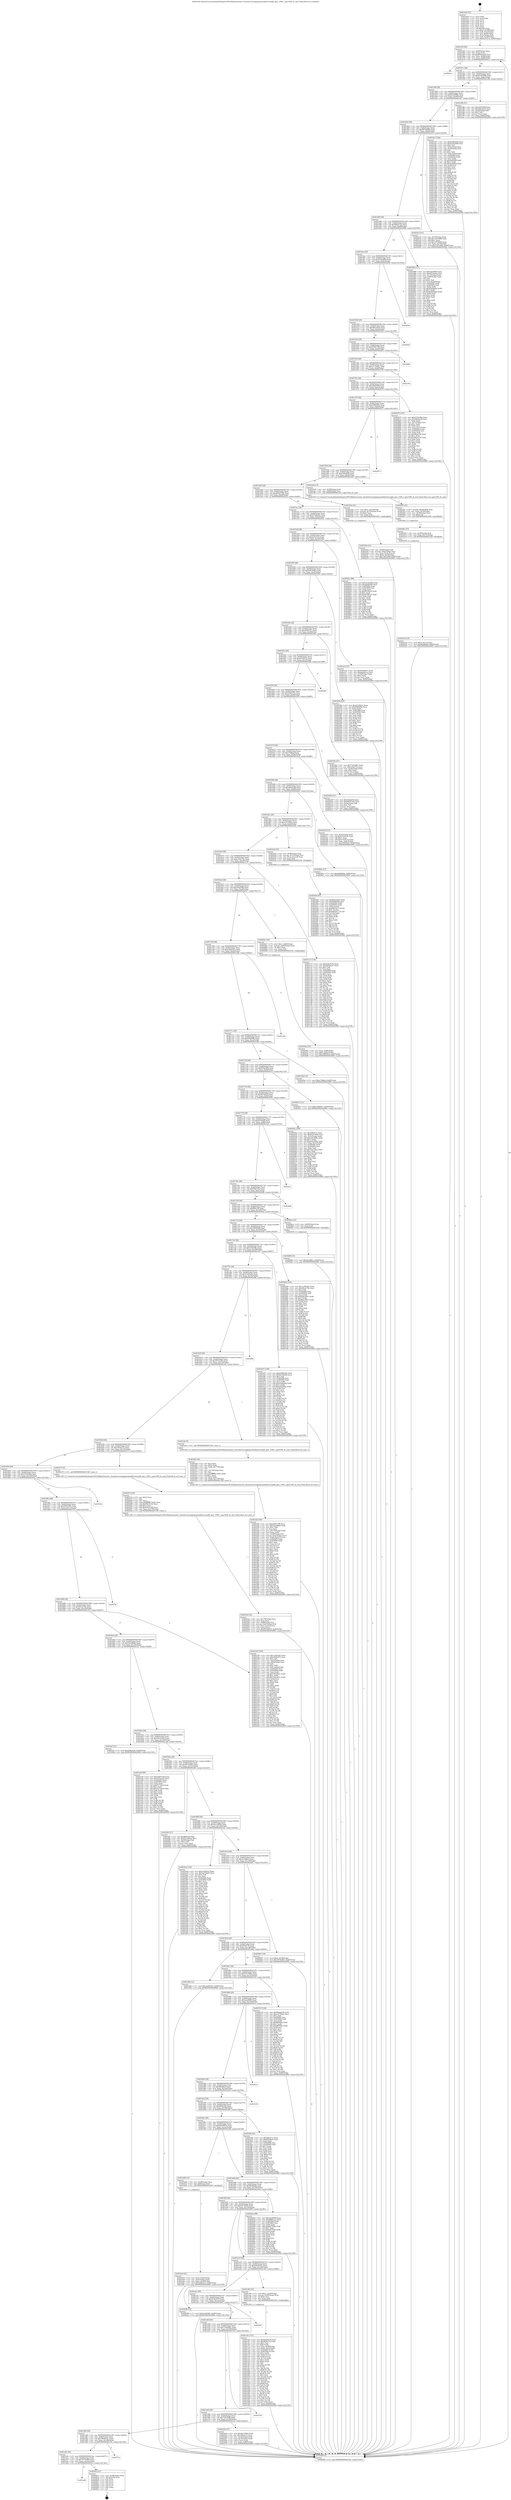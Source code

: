 digraph "0x401430" {
  label = "0x401430 (/mnt/c/Users/mathe/Desktop/tcc/POCII/binaries/extr_linuxdriversstagingcomedidriversaddi_apci_1500.c_apci1500_di_cmd_Final-ollvm.out::main(0))"
  labelloc = "t"
  node[shape=record]

  Entry [label="",width=0.3,height=0.3,shape=circle,fillcolor=black,style=filled]
  "0x40145f" [label="{
     0x40145f [29]\l
     | [instrs]\l
     &nbsp;&nbsp;0x40145f \<+3\>: mov -0x80(%rbp),%eax\l
     &nbsp;&nbsp;0x401462 \<+2\>: mov %eax,%ecx\l
     &nbsp;&nbsp;0x401464 \<+6\>: sub $0x802ea026,%ecx\l
     &nbsp;&nbsp;0x40146a \<+6\>: mov %eax,-0x84(%rbp)\l
     &nbsp;&nbsp;0x401470 \<+6\>: mov %ecx,-0x88(%rbp)\l
     &nbsp;&nbsp;0x401476 \<+6\>: je 000000000040291e \<main+0x14ee\>\l
  }"]
  "0x40291e" [label="{
     0x40291e\l
  }", style=dashed]
  "0x40147c" [label="{
     0x40147c [28]\l
     | [instrs]\l
     &nbsp;&nbsp;0x40147c \<+5\>: jmp 0000000000401481 \<main+0x51\>\l
     &nbsp;&nbsp;0x401481 \<+6\>: mov -0x84(%rbp),%eax\l
     &nbsp;&nbsp;0x401487 \<+5\>: sub $0x81d50568,%eax\l
     &nbsp;&nbsp;0x40148c \<+6\>: mov %eax,-0x8c(%rbp)\l
     &nbsp;&nbsp;0x401492 \<+6\>: je 0000000000401e8b \<main+0xa5b\>\l
  }"]
  Exit [label="",width=0.3,height=0.3,shape=circle,fillcolor=black,style=filled,peripheries=2]
  "0x401e8b" [label="{
     0x401e8b [27]\l
     | [instrs]\l
     &nbsp;&nbsp;0x401e8b \<+5\>: mov $0xe5b4346f,%eax\l
     &nbsp;&nbsp;0x401e90 \<+5\>: mov $0x362c43a3,%ecx\l
     &nbsp;&nbsp;0x401e95 \<+3\>: mov -0x2b(%rbp),%dl\l
     &nbsp;&nbsp;0x401e98 \<+3\>: test $0x1,%dl\l
     &nbsp;&nbsp;0x401e9b \<+3\>: cmovne %ecx,%eax\l
     &nbsp;&nbsp;0x401e9e \<+3\>: mov %eax,-0x80(%rbp)\l
     &nbsp;&nbsp;0x401ea1 \<+5\>: jmp 0000000000402969 \<main+0x1539\>\l
  }"]
  "0x401498" [label="{
     0x401498 [28]\l
     | [instrs]\l
     &nbsp;&nbsp;0x401498 \<+5\>: jmp 000000000040149d \<main+0x6d\>\l
     &nbsp;&nbsp;0x40149d \<+6\>: mov -0x84(%rbp),%eax\l
     &nbsp;&nbsp;0x4014a3 \<+5\>: sub $0x8218508e,%eax\l
     &nbsp;&nbsp;0x4014a8 \<+6\>: mov %eax,-0x90(%rbp)\l
     &nbsp;&nbsp;0x4014ae \<+6\>: je 0000000000401de7 \<main+0x9b7\>\l
  }"]
  "0x401ab8" [label="{
     0x401ab8\l
  }", style=dashed]
  "0x401de7" [label="{
     0x401de7 [164]\l
     | [instrs]\l
     &nbsp;&nbsp;0x401de7 \<+5\>: mov $0xb398329e,%eax\l
     &nbsp;&nbsp;0x401dec \<+5\>: mov $0x81d50568,%ecx\l
     &nbsp;&nbsp;0x401df1 \<+2\>: mov $0x1,%dl\l
     &nbsp;&nbsp;0x401df3 \<+3\>: mov -0x5c(%rbp),%esi\l
     &nbsp;&nbsp;0x401df6 \<+3\>: cmp -0x50(%rbp),%esi\l
     &nbsp;&nbsp;0x401df9 \<+4\>: setl %dil\l
     &nbsp;&nbsp;0x401dfd \<+4\>: and $0x1,%dil\l
     &nbsp;&nbsp;0x401e01 \<+4\>: mov %dil,-0x2b(%rbp)\l
     &nbsp;&nbsp;0x401e05 \<+7\>: mov 0x405060,%esi\l
     &nbsp;&nbsp;0x401e0c \<+8\>: mov 0x405064,%r8d\l
     &nbsp;&nbsp;0x401e14 \<+3\>: mov %esi,%r9d\l
     &nbsp;&nbsp;0x401e17 \<+7\>: sub $0x4e640bf,%r9d\l
     &nbsp;&nbsp;0x401e1e \<+4\>: sub $0x1,%r9d\l
     &nbsp;&nbsp;0x401e22 \<+7\>: add $0x4e640bf,%r9d\l
     &nbsp;&nbsp;0x401e29 \<+4\>: imul %r9d,%esi\l
     &nbsp;&nbsp;0x401e2d \<+3\>: and $0x1,%esi\l
     &nbsp;&nbsp;0x401e30 \<+3\>: cmp $0x0,%esi\l
     &nbsp;&nbsp;0x401e33 \<+4\>: sete %dil\l
     &nbsp;&nbsp;0x401e37 \<+4\>: cmp $0xa,%r8d\l
     &nbsp;&nbsp;0x401e3b \<+4\>: setl %r10b\l
     &nbsp;&nbsp;0x401e3f \<+3\>: mov %dil,%r11b\l
     &nbsp;&nbsp;0x401e42 \<+4\>: xor $0xff,%r11b\l
     &nbsp;&nbsp;0x401e46 \<+3\>: mov %r10b,%bl\l
     &nbsp;&nbsp;0x401e49 \<+3\>: xor $0xff,%bl\l
     &nbsp;&nbsp;0x401e4c \<+3\>: xor $0x0,%dl\l
     &nbsp;&nbsp;0x401e4f \<+3\>: mov %r11b,%r14b\l
     &nbsp;&nbsp;0x401e52 \<+4\>: and $0x0,%r14b\l
     &nbsp;&nbsp;0x401e56 \<+3\>: and %dl,%dil\l
     &nbsp;&nbsp;0x401e59 \<+3\>: mov %bl,%r15b\l
     &nbsp;&nbsp;0x401e5c \<+4\>: and $0x0,%r15b\l
     &nbsp;&nbsp;0x401e60 \<+3\>: and %dl,%r10b\l
     &nbsp;&nbsp;0x401e63 \<+3\>: or %dil,%r14b\l
     &nbsp;&nbsp;0x401e66 \<+3\>: or %r10b,%r15b\l
     &nbsp;&nbsp;0x401e69 \<+3\>: xor %r15b,%r14b\l
     &nbsp;&nbsp;0x401e6c \<+3\>: or %bl,%r11b\l
     &nbsp;&nbsp;0x401e6f \<+4\>: xor $0xff,%r11b\l
     &nbsp;&nbsp;0x401e73 \<+3\>: or $0x0,%dl\l
     &nbsp;&nbsp;0x401e76 \<+3\>: and %dl,%r11b\l
     &nbsp;&nbsp;0x401e79 \<+3\>: or %r11b,%r14b\l
     &nbsp;&nbsp;0x401e7c \<+4\>: test $0x1,%r14b\l
     &nbsp;&nbsp;0x401e80 \<+3\>: cmovne %ecx,%eax\l
     &nbsp;&nbsp;0x401e83 \<+3\>: mov %eax,-0x80(%rbp)\l
     &nbsp;&nbsp;0x401e86 \<+5\>: jmp 0000000000402969 \<main+0x1539\>\l
  }"]
  "0x4014b4" [label="{
     0x4014b4 [28]\l
     | [instrs]\l
     &nbsp;&nbsp;0x4014b4 \<+5\>: jmp 00000000004014b9 \<main+0x89\>\l
     &nbsp;&nbsp;0x4014b9 \<+6\>: mov -0x84(%rbp),%eax\l
     &nbsp;&nbsp;0x4014bf \<+5\>: sub $0x867bd05b,%eax\l
     &nbsp;&nbsp;0x4014c4 \<+6\>: mov %eax,-0x94(%rbp)\l
     &nbsp;&nbsp;0x4014ca \<+6\>: je 00000000004022c5 \<main+0xe95\>\l
  }"]
  "0x40281a" [label="{
     0x40281a [21]\l
     | [instrs]\l
     &nbsp;&nbsp;0x40281a \<+3\>: mov -0x38(%rbp),%eax\l
     &nbsp;&nbsp;0x40281d \<+7\>: add $0x168,%rsp\l
     &nbsp;&nbsp;0x402824 \<+1\>: pop %rbx\l
     &nbsp;&nbsp;0x402825 \<+2\>: pop %r12\l
     &nbsp;&nbsp;0x402827 \<+2\>: pop %r13\l
     &nbsp;&nbsp;0x402829 \<+2\>: pop %r14\l
     &nbsp;&nbsp;0x40282b \<+2\>: pop %r15\l
     &nbsp;&nbsp;0x40282d \<+1\>: pop %rbp\l
     &nbsp;&nbsp;0x40282e \<+1\>: ret\l
  }"]
  "0x4022c5" [label="{
     0x4022c5 [31]\l
     | [instrs]\l
     &nbsp;&nbsp;0x4022c5 \<+3\>: mov -0x74(%rbp),%eax\l
     &nbsp;&nbsp;0x4022c8 \<+5\>: add $0x1d51b8fd,%eax\l
     &nbsp;&nbsp;0x4022cd \<+3\>: add $0x1,%eax\l
     &nbsp;&nbsp;0x4022d0 \<+5\>: sub $0x1d51b8fd,%eax\l
     &nbsp;&nbsp;0x4022d5 \<+3\>: mov %eax,-0x74(%rbp)\l
     &nbsp;&nbsp;0x4022d8 \<+7\>: movl $0x73d750f8,-0x80(%rbp)\l
     &nbsp;&nbsp;0x4022df \<+5\>: jmp 0000000000402969 \<main+0x1539\>\l
  }"]
  "0x4014d0" [label="{
     0x4014d0 [28]\l
     | [instrs]\l
     &nbsp;&nbsp;0x4014d0 \<+5\>: jmp 00000000004014d5 \<main+0xa5\>\l
     &nbsp;&nbsp;0x4014d5 \<+6\>: mov -0x84(%rbp),%eax\l
     &nbsp;&nbsp;0x4014db \<+5\>: sub $0x90bf11a2,%eax\l
     &nbsp;&nbsp;0x4014e0 \<+6\>: mov %eax,-0x98(%rbp)\l
     &nbsp;&nbsp;0x4014e6 \<+6\>: je 0000000000402486 \<main+0x1056\>\l
  }"]
  "0x401a9c" [label="{
     0x401a9c [28]\l
     | [instrs]\l
     &nbsp;&nbsp;0x401a9c \<+5\>: jmp 0000000000401aa1 \<main+0x671\>\l
     &nbsp;&nbsp;0x401aa1 \<+6\>: mov -0x84(%rbp),%eax\l
     &nbsp;&nbsp;0x401aa7 \<+5\>: sub $0x7975c693,%eax\l
     &nbsp;&nbsp;0x401aac \<+6\>: mov %eax,-0x16c(%rbp)\l
     &nbsp;&nbsp;0x401ab2 \<+6\>: je 000000000040281a \<main+0x13ea\>\l
  }"]
  "0x402486" [label="{
     0x402486 [111]\l
     | [instrs]\l
     &nbsp;&nbsp;0x402486 \<+5\>: mov $0x5aa2f069,%eax\l
     &nbsp;&nbsp;0x40248b \<+5\>: mov $0x4013e8eb,%ecx\l
     &nbsp;&nbsp;0x402490 \<+3\>: mov -0x7c(%rbp),%edx\l
     &nbsp;&nbsp;0x402493 \<+3\>: cmp -0x60(%rbp),%edx\l
     &nbsp;&nbsp;0x402496 \<+4\>: setl %sil\l
     &nbsp;&nbsp;0x40249a \<+4\>: and $0x1,%sil\l
     &nbsp;&nbsp;0x40249e \<+4\>: mov %sil,-0x29(%rbp)\l
     &nbsp;&nbsp;0x4024a2 \<+7\>: mov 0x405060,%edx\l
     &nbsp;&nbsp;0x4024a9 \<+7\>: mov 0x405064,%edi\l
     &nbsp;&nbsp;0x4024b0 \<+3\>: mov %edx,%r8d\l
     &nbsp;&nbsp;0x4024b3 \<+7\>: sub $0x82008db4,%r8d\l
     &nbsp;&nbsp;0x4024ba \<+4\>: sub $0x1,%r8d\l
     &nbsp;&nbsp;0x4024be \<+7\>: add $0x82008db4,%r8d\l
     &nbsp;&nbsp;0x4024c5 \<+4\>: imul %r8d,%edx\l
     &nbsp;&nbsp;0x4024c9 \<+3\>: and $0x1,%edx\l
     &nbsp;&nbsp;0x4024cc \<+3\>: cmp $0x0,%edx\l
     &nbsp;&nbsp;0x4024cf \<+4\>: sete %sil\l
     &nbsp;&nbsp;0x4024d3 \<+3\>: cmp $0xa,%edi\l
     &nbsp;&nbsp;0x4024d6 \<+4\>: setl %r9b\l
     &nbsp;&nbsp;0x4024da \<+3\>: mov %sil,%r10b\l
     &nbsp;&nbsp;0x4024dd \<+3\>: and %r9b,%r10b\l
     &nbsp;&nbsp;0x4024e0 \<+3\>: xor %r9b,%sil\l
     &nbsp;&nbsp;0x4024e3 \<+3\>: or %sil,%r10b\l
     &nbsp;&nbsp;0x4024e6 \<+4\>: test $0x1,%r10b\l
     &nbsp;&nbsp;0x4024ea \<+3\>: cmovne %ecx,%eax\l
     &nbsp;&nbsp;0x4024ed \<+3\>: mov %eax,-0x80(%rbp)\l
     &nbsp;&nbsp;0x4024f0 \<+5\>: jmp 0000000000402969 \<main+0x1539\>\l
  }"]
  "0x4014ec" [label="{
     0x4014ec [28]\l
     | [instrs]\l
     &nbsp;&nbsp;0x4014ec \<+5\>: jmp 00000000004014f1 \<main+0xc1\>\l
     &nbsp;&nbsp;0x4014f1 \<+6\>: mov -0x84(%rbp),%eax\l
     &nbsp;&nbsp;0x4014f7 \<+5\>: sub $0x910a5d89,%eax\l
     &nbsp;&nbsp;0x4014fc \<+6\>: mov %eax,-0x9c(%rbp)\l
     &nbsp;&nbsp;0x401502 \<+6\>: je 000000000040295d \<main+0x152d\>\l
  }"]
  "0x40270e" [label="{
     0x40270e\l
  }", style=dashed]
  "0x40295d" [label="{
     0x40295d\l
  }", style=dashed]
  "0x401508" [label="{
     0x401508 [28]\l
     | [instrs]\l
     &nbsp;&nbsp;0x401508 \<+5\>: jmp 000000000040150d \<main+0xdd\>\l
     &nbsp;&nbsp;0x40150d \<+6\>: mov -0x84(%rbp),%eax\l
     &nbsp;&nbsp;0x401513 \<+5\>: sub $0x985ea076,%eax\l
     &nbsp;&nbsp;0x401518 \<+6\>: mov %eax,-0xa0(%rbp)\l
     &nbsp;&nbsp;0x40151e \<+6\>: je 000000000040282f \<main+0x13ff\>\l
  }"]
  "0x4026f6" [label="{
     0x4026f6 [12]\l
     | [instrs]\l
     &nbsp;&nbsp;0x4026f6 \<+7\>: movl $0x4ec99fcc,-0x80(%rbp)\l
     &nbsp;&nbsp;0x4026fd \<+5\>: jmp 0000000000402969 \<main+0x1539\>\l
  }"]
  "0x40282f" [label="{
     0x40282f\l
  }", style=dashed]
  "0x401524" [label="{
     0x401524 [28]\l
     | [instrs]\l
     &nbsp;&nbsp;0x401524 \<+5\>: jmp 0000000000401529 \<main+0xf9\>\l
     &nbsp;&nbsp;0x401529 \<+6\>: mov -0x84(%rbp),%eax\l
     &nbsp;&nbsp;0x40152f \<+5\>: sub $0xa5697196,%eax\l
     &nbsp;&nbsp;0x401534 \<+6\>: mov %eax,-0xa4(%rbp)\l
     &nbsp;&nbsp;0x40153a \<+6\>: je 0000000000402881 \<main+0x1451\>\l
  }"]
  "0x4025b4" [label="{
     0x4025b4 [97]\l
     | [instrs]\l
     &nbsp;&nbsp;0x4025b4 \<+5\>: mov $0x802ea026,%edx\l
     &nbsp;&nbsp;0x4025b9 \<+5\>: mov $0xf5d9c064,%esi\l
     &nbsp;&nbsp;0x4025be \<+8\>: mov 0x405060,%r8d\l
     &nbsp;&nbsp;0x4025c6 \<+8\>: mov 0x405064,%r9d\l
     &nbsp;&nbsp;0x4025ce \<+3\>: mov %r8d,%r10d\l
     &nbsp;&nbsp;0x4025d1 \<+7\>: sub $0xfaf03d17,%r10d\l
     &nbsp;&nbsp;0x4025d8 \<+4\>: sub $0x1,%r10d\l
     &nbsp;&nbsp;0x4025dc \<+7\>: add $0xfaf03d17,%r10d\l
     &nbsp;&nbsp;0x4025e3 \<+4\>: imul %r10d,%r8d\l
     &nbsp;&nbsp;0x4025e7 \<+4\>: and $0x1,%r8d\l
     &nbsp;&nbsp;0x4025eb \<+4\>: cmp $0x0,%r8d\l
     &nbsp;&nbsp;0x4025ef \<+4\>: sete %r11b\l
     &nbsp;&nbsp;0x4025f3 \<+4\>: cmp $0xa,%r9d\l
     &nbsp;&nbsp;0x4025f7 \<+3\>: setl %bl\l
     &nbsp;&nbsp;0x4025fa \<+3\>: mov %r11b,%r14b\l
     &nbsp;&nbsp;0x4025fd \<+3\>: and %bl,%r14b\l
     &nbsp;&nbsp;0x402600 \<+3\>: xor %bl,%r11b\l
     &nbsp;&nbsp;0x402603 \<+3\>: or %r11b,%r14b\l
     &nbsp;&nbsp;0x402606 \<+4\>: test $0x1,%r14b\l
     &nbsp;&nbsp;0x40260a \<+3\>: cmovne %esi,%edx\l
     &nbsp;&nbsp;0x40260d \<+3\>: mov %edx,-0x80(%rbp)\l
     &nbsp;&nbsp;0x402610 \<+5\>: jmp 0000000000402969 \<main+0x1539\>\l
  }"]
  "0x402881" [label="{
     0x402881\l
  }", style=dashed]
  "0x401540" [label="{
     0x401540 [28]\l
     | [instrs]\l
     &nbsp;&nbsp;0x401540 \<+5\>: jmp 0000000000401545 \<main+0x115\>\l
     &nbsp;&nbsp;0x401545 \<+6\>: mov -0x84(%rbp),%eax\l
     &nbsp;&nbsp;0x40154b \<+5\>: sub $0xac174d41,%eax\l
     &nbsp;&nbsp;0x401550 \<+6\>: mov %eax,-0xa8(%rbp)\l
     &nbsp;&nbsp;0x401556 \<+6\>: je 000000000040279e \<main+0x136e\>\l
  }"]
  "0x40241b" [label="{
     0x40241b [19]\l
     | [instrs]\l
     &nbsp;&nbsp;0x40241b \<+7\>: movl $0x0,-0x7c(%rbp)\l
     &nbsp;&nbsp;0x402422 \<+7\>: movl $0x68af9dda,-0x80(%rbp)\l
     &nbsp;&nbsp;0x402429 \<+5\>: jmp 0000000000402969 \<main+0x1539\>\l
  }"]
  "0x40279e" [label="{
     0x40279e\l
  }", style=dashed]
  "0x40155c" [label="{
     0x40155c [28]\l
     | [instrs]\l
     &nbsp;&nbsp;0x40155c \<+5\>: jmp 0000000000401561 \<main+0x131\>\l
     &nbsp;&nbsp;0x401561 \<+6\>: mov -0x84(%rbp),%eax\l
     &nbsp;&nbsp;0x401567 \<+5\>: sub $0xafd262dd,%eax\l
     &nbsp;&nbsp;0x40156c \<+6\>: mov %eax,-0xac(%rbp)\l
     &nbsp;&nbsp;0x401572 \<+6\>: je 0000000000402679 \<main+0x1249\>\l
  }"]
  "0x40240c" [label="{
     0x40240c [15]\l
     | [instrs]\l
     &nbsp;&nbsp;0x40240c \<+4\>: mov -0x58(%rbp),%rdi\l
     &nbsp;&nbsp;0x402410 \<+6\>: mov %eax,-0x17c(%rbp)\l
     &nbsp;&nbsp;0x402416 \<+5\>: call 0000000000401030 \<free@plt\>\l
     | [calls]\l
     &nbsp;&nbsp;0x401030 \{1\} (unknown)\l
  }"]
  "0x402679" [label="{
     0x402679 [101]\l
     | [instrs]\l
     &nbsp;&nbsp;0x402679 \<+5\>: mov $0x2334c9bd,%eax\l
     &nbsp;&nbsp;0x40267e \<+5\>: mov $0xc8d3acb6,%ecx\l
     &nbsp;&nbsp;0x402683 \<+2\>: xor %edx,%edx\l
     &nbsp;&nbsp;0x402685 \<+3\>: mov -0x7c(%rbp),%esi\l
     &nbsp;&nbsp;0x402688 \<+3\>: sub $0x1,%edx\l
     &nbsp;&nbsp;0x40268b \<+2\>: sub %edx,%esi\l
     &nbsp;&nbsp;0x40268d \<+3\>: mov %esi,-0x7c(%rbp)\l
     &nbsp;&nbsp;0x402690 \<+7\>: mov 0x405060,%edx\l
     &nbsp;&nbsp;0x402697 \<+7\>: mov 0x405064,%esi\l
     &nbsp;&nbsp;0x40269e \<+2\>: mov %edx,%edi\l
     &nbsp;&nbsp;0x4026a0 \<+6\>: sub $0xf4bae7a5,%edi\l
     &nbsp;&nbsp;0x4026a6 \<+3\>: sub $0x1,%edi\l
     &nbsp;&nbsp;0x4026a9 \<+6\>: add $0xf4bae7a5,%edi\l
     &nbsp;&nbsp;0x4026af \<+3\>: imul %edi,%edx\l
     &nbsp;&nbsp;0x4026b2 \<+3\>: and $0x1,%edx\l
     &nbsp;&nbsp;0x4026b5 \<+3\>: cmp $0x0,%edx\l
     &nbsp;&nbsp;0x4026b8 \<+4\>: sete %r8b\l
     &nbsp;&nbsp;0x4026bc \<+3\>: cmp $0xa,%esi\l
     &nbsp;&nbsp;0x4026bf \<+4\>: setl %r9b\l
     &nbsp;&nbsp;0x4026c3 \<+3\>: mov %r8b,%r10b\l
     &nbsp;&nbsp;0x4026c6 \<+3\>: and %r9b,%r10b\l
     &nbsp;&nbsp;0x4026c9 \<+3\>: xor %r9b,%r8b\l
     &nbsp;&nbsp;0x4026cc \<+3\>: or %r8b,%r10b\l
     &nbsp;&nbsp;0x4026cf \<+4\>: test $0x1,%r10b\l
     &nbsp;&nbsp;0x4026d3 \<+3\>: cmovne %ecx,%eax\l
     &nbsp;&nbsp;0x4026d6 \<+3\>: mov %eax,-0x80(%rbp)\l
     &nbsp;&nbsp;0x4026d9 \<+5\>: jmp 0000000000402969 \<main+0x1539\>\l
  }"]
  "0x401578" [label="{
     0x401578 [28]\l
     | [instrs]\l
     &nbsp;&nbsp;0x401578 \<+5\>: jmp 000000000040157d \<main+0x14d\>\l
     &nbsp;&nbsp;0x40157d \<+6\>: mov -0x84(%rbp),%eax\l
     &nbsp;&nbsp;0x401583 \<+5\>: sub $0xb398329e,%eax\l
     &nbsp;&nbsp;0x401588 \<+6\>: mov %eax,-0xb0(%rbp)\l
     &nbsp;&nbsp;0x40158e \<+6\>: je 0000000000402875 \<main+0x1445\>\l
  }"]
  "0x4023f5" [label="{
     0x4023f5 [23]\l
     | [instrs]\l
     &nbsp;&nbsp;0x4023f5 \<+10\>: movabs $0x4030b6,%rdi\l
     &nbsp;&nbsp;0x4023ff \<+3\>: mov %eax,-0x78(%rbp)\l
     &nbsp;&nbsp;0x402402 \<+3\>: mov -0x78(%rbp),%esi\l
     &nbsp;&nbsp;0x402405 \<+2\>: mov $0x0,%al\l
     &nbsp;&nbsp;0x402407 \<+5\>: call 0000000000401040 \<printf@plt\>\l
     | [calls]\l
     &nbsp;&nbsp;0x401040 \{1\} (unknown)\l
  }"]
  "0x402875" [label="{
     0x402875\l
  }", style=dashed]
  "0x401594" [label="{
     0x401594 [28]\l
     | [instrs]\l
     &nbsp;&nbsp;0x401594 \<+5\>: jmp 0000000000401599 \<main+0x169\>\l
     &nbsp;&nbsp;0x401599 \<+6\>: mov -0x84(%rbp),%eax\l
     &nbsp;&nbsp;0x40159f \<+5\>: sub $0xb3f2a856,%eax\l
     &nbsp;&nbsp;0x4015a4 \<+6\>: mov %eax,-0xb4(%rbp)\l
     &nbsp;&nbsp;0x4015aa \<+6\>: je 00000000004023e8 \<main+0xfb8\>\l
  }"]
  "0x4022a2" [label="{
     0x4022a2 [35]\l
     | [instrs]\l
     &nbsp;&nbsp;0x4022a2 \<+6\>: mov -0x178(%rbp),%ecx\l
     &nbsp;&nbsp;0x4022a8 \<+3\>: imul %eax,%ecx\l
     &nbsp;&nbsp;0x4022ab \<+4\>: mov -0x68(%rbp),%rsi\l
     &nbsp;&nbsp;0x4022af \<+4\>: movslq -0x6c(%rbp),%rdi\l
     &nbsp;&nbsp;0x4022b3 \<+4\>: mov (%rsi,%rdi,8),%rsi\l
     &nbsp;&nbsp;0x4022b7 \<+2\>: mov %ecx,(%rsi)\l
     &nbsp;&nbsp;0x4022b9 \<+7\>: movl $0x867bd05b,-0x80(%rbp)\l
     &nbsp;&nbsp;0x4022c0 \<+5\>: jmp 0000000000402969 \<main+0x1539\>\l
  }"]
  "0x4023e8" [label="{
     0x4023e8 [13]\l
     | [instrs]\l
     &nbsp;&nbsp;0x4023e8 \<+4\>: mov -0x58(%rbp),%rdi\l
     &nbsp;&nbsp;0x4023ec \<+4\>: mov -0x68(%rbp),%rsi\l
     &nbsp;&nbsp;0x4023f0 \<+5\>: call 0000000000401410 \<apci1500_di_cmd\>\l
     | [calls]\l
     &nbsp;&nbsp;0x401410 \{1\} (/mnt/c/Users/mathe/Desktop/tcc/POCII/binaries/extr_linuxdriversstagingcomedidriversaddi_apci_1500.c_apci1500_di_cmd_Final-ollvm.out::apci1500_di_cmd)\l
  }"]
  "0x4015b0" [label="{
     0x4015b0 [28]\l
     | [instrs]\l
     &nbsp;&nbsp;0x4015b0 \<+5\>: jmp 00000000004015b5 \<main+0x185\>\l
     &nbsp;&nbsp;0x4015b5 \<+6\>: mov -0x84(%rbp),%eax\l
     &nbsp;&nbsp;0x4015bb \<+5\>: sub $0xb6297165,%eax\l
     &nbsp;&nbsp;0x4015c0 \<+6\>: mov %eax,-0xb8(%rbp)\l
     &nbsp;&nbsp;0x4015c6 \<+6\>: je 0000000000402224 \<main+0xdf4\>\l
  }"]
  "0x40227a" [label="{
     0x40227a [40]\l
     | [instrs]\l
     &nbsp;&nbsp;0x40227a \<+5\>: mov $0x2,%ecx\l
     &nbsp;&nbsp;0x40227f \<+1\>: cltd\l
     &nbsp;&nbsp;0x402280 \<+2\>: idiv %ecx\l
     &nbsp;&nbsp;0x402282 \<+6\>: imul $0xfffffffe,%edx,%ecx\l
     &nbsp;&nbsp;0x402288 \<+6\>: sub $0xf59c2148,%ecx\l
     &nbsp;&nbsp;0x40228e \<+3\>: add $0x1,%ecx\l
     &nbsp;&nbsp;0x402291 \<+6\>: add $0xf59c2148,%ecx\l
     &nbsp;&nbsp;0x402297 \<+6\>: mov %ecx,-0x178(%rbp)\l
     &nbsp;&nbsp;0x40229d \<+5\>: call 0000000000401160 \<next_i\>\l
     | [calls]\l
     &nbsp;&nbsp;0x401160 \{1\} (/mnt/c/Users/mathe/Desktop/tcc/POCII/binaries/extr_linuxdriversstagingcomedidriversaddi_apci_1500.c_apci1500_di_cmd_Final-ollvm.out::next_i)\l
  }"]
  "0x402224" [label="{
     0x402224 [23]\l
     | [instrs]\l
     &nbsp;&nbsp;0x402224 \<+7\>: movl $0x1,-0x70(%rbp)\l
     &nbsp;&nbsp;0x40222b \<+4\>: movslq -0x70(%rbp),%rax\l
     &nbsp;&nbsp;0x40222f \<+4\>: shl $0x2,%rax\l
     &nbsp;&nbsp;0x402233 \<+3\>: mov %rax,%rdi\l
     &nbsp;&nbsp;0x402236 \<+5\>: call 0000000000401050 \<malloc@plt\>\l
     | [calls]\l
     &nbsp;&nbsp;0x401050 \{1\} (unknown)\l
  }"]
  "0x4015cc" [label="{
     0x4015cc [28]\l
     | [instrs]\l
     &nbsp;&nbsp;0x4015cc \<+5\>: jmp 00000000004015d1 \<main+0x1a1\>\l
     &nbsp;&nbsp;0x4015d1 \<+6\>: mov -0x84(%rbp),%eax\l
     &nbsp;&nbsp;0x4015d7 \<+5\>: sub $0xb7460e01,%eax\l
     &nbsp;&nbsp;0x4015dc \<+6\>: mov %eax,-0xbc(%rbp)\l
     &nbsp;&nbsp;0x4015e2 \<+6\>: je 0000000000402621 \<main+0x11f1\>\l
  }"]
  "0x401a80" [label="{
     0x401a80 [28]\l
     | [instrs]\l
     &nbsp;&nbsp;0x401a80 \<+5\>: jmp 0000000000401a85 \<main+0x655\>\l
     &nbsp;&nbsp;0x401a85 \<+6\>: mov -0x84(%rbp),%eax\l
     &nbsp;&nbsp;0x401a8b \<+5\>: sub $0x78bddc21,%eax\l
     &nbsp;&nbsp;0x401a90 \<+6\>: mov %eax,-0x168(%rbp)\l
     &nbsp;&nbsp;0x401a96 \<+6\>: je 000000000040270e \<main+0x12de\>\l
  }"]
  "0x402621" [label="{
     0x402621 [88]\l
     | [instrs]\l
     &nbsp;&nbsp;0x402621 \<+5\>: mov $0x2334c9bd,%eax\l
     &nbsp;&nbsp;0x402626 \<+5\>: mov $0xafd262dd,%ecx\l
     &nbsp;&nbsp;0x40262b \<+7\>: mov 0x405060,%edx\l
     &nbsp;&nbsp;0x402632 \<+7\>: mov 0x405064,%esi\l
     &nbsp;&nbsp;0x402639 \<+2\>: mov %edx,%edi\l
     &nbsp;&nbsp;0x40263b \<+6\>: sub $0x8f708c25,%edi\l
     &nbsp;&nbsp;0x402641 \<+3\>: sub $0x1,%edi\l
     &nbsp;&nbsp;0x402644 \<+6\>: add $0x8f708c25,%edi\l
     &nbsp;&nbsp;0x40264a \<+3\>: imul %edi,%edx\l
     &nbsp;&nbsp;0x40264d \<+3\>: and $0x1,%edx\l
     &nbsp;&nbsp;0x402650 \<+3\>: cmp $0x0,%edx\l
     &nbsp;&nbsp;0x402653 \<+4\>: sete %r8b\l
     &nbsp;&nbsp;0x402657 \<+3\>: cmp $0xa,%esi\l
     &nbsp;&nbsp;0x40265a \<+4\>: setl %r9b\l
     &nbsp;&nbsp;0x40265e \<+3\>: mov %r8b,%r10b\l
     &nbsp;&nbsp;0x402661 \<+3\>: and %r9b,%r10b\l
     &nbsp;&nbsp;0x402664 \<+3\>: xor %r9b,%r8b\l
     &nbsp;&nbsp;0x402667 \<+3\>: or %r8b,%r10b\l
     &nbsp;&nbsp;0x40266a \<+4\>: test $0x1,%r10b\l
     &nbsp;&nbsp;0x40266e \<+3\>: cmovne %ecx,%eax\l
     &nbsp;&nbsp;0x402671 \<+3\>: mov %eax,-0x80(%rbp)\l
     &nbsp;&nbsp;0x402674 \<+5\>: jmp 0000000000402969 \<main+0x1539\>\l
  }"]
  "0x4015e8" [label="{
     0x4015e8 [28]\l
     | [instrs]\l
     &nbsp;&nbsp;0x4015e8 \<+5\>: jmp 00000000004015ed \<main+0x1bd\>\l
     &nbsp;&nbsp;0x4015ed \<+6\>: mov -0x84(%rbp),%eax\l
     &nbsp;&nbsp;0x4015f3 \<+5\>: sub $0xbe31f1ca,%eax\l
     &nbsp;&nbsp;0x4015f8 \<+6\>: mov %eax,-0xc0(%rbp)\l
     &nbsp;&nbsp;0x4015fe \<+6\>: je 0000000000401ac2 \<main+0x692\>\l
  }"]
  "0x40225a" [label="{
     0x40225a [27]\l
     | [instrs]\l
     &nbsp;&nbsp;0x40225a \<+5\>: mov $0x44c19820,%eax\l
     &nbsp;&nbsp;0x40225f \<+5\>: mov $0x1fb3ac12,%ecx\l
     &nbsp;&nbsp;0x402264 \<+3\>: mov -0x74(%rbp),%edx\l
     &nbsp;&nbsp;0x402267 \<+3\>: cmp -0x70(%rbp),%edx\l
     &nbsp;&nbsp;0x40226a \<+3\>: cmovl %ecx,%eax\l
     &nbsp;&nbsp;0x40226d \<+3\>: mov %eax,-0x80(%rbp)\l
     &nbsp;&nbsp;0x402270 \<+5\>: jmp 0000000000402969 \<main+0x1539\>\l
  }"]
  "0x401ac2" [label="{
     0x401ac2 [27]\l
     | [instrs]\l
     &nbsp;&nbsp;0x401ac2 \<+5\>: mov $0x6540997e,%eax\l
     &nbsp;&nbsp;0x401ac7 \<+5\>: mov $0xe6a9d31a,%ecx\l
     &nbsp;&nbsp;0x401acc \<+3\>: mov -0x34(%rbp),%edx\l
     &nbsp;&nbsp;0x401acf \<+3\>: cmp $0x2,%edx\l
     &nbsp;&nbsp;0x401ad2 \<+3\>: cmovne %ecx,%eax\l
     &nbsp;&nbsp;0x401ad5 \<+3\>: mov %eax,-0x80(%rbp)\l
     &nbsp;&nbsp;0x401ad8 \<+5\>: jmp 0000000000402969 \<main+0x1539\>\l
  }"]
  "0x401604" [label="{
     0x401604 [28]\l
     | [instrs]\l
     &nbsp;&nbsp;0x401604 \<+5\>: jmp 0000000000401609 \<main+0x1d9\>\l
     &nbsp;&nbsp;0x401609 \<+6\>: mov -0x84(%rbp),%eax\l
     &nbsp;&nbsp;0x40160f \<+5\>: sub $0xbed74a93,%eax\l
     &nbsp;&nbsp;0x401614 \<+6\>: mov %eax,-0xc4(%rbp)\l
     &nbsp;&nbsp;0x40161a \<+6\>: je 000000000040236a \<main+0xf3a\>\l
  }"]
  "0x402969" [label="{
     0x402969 [5]\l
     | [instrs]\l
     &nbsp;&nbsp;0x402969 \<+5\>: jmp 000000000040145f \<main+0x2f\>\l
  }"]
  "0x401430" [label="{
     0x401430 [47]\l
     | [instrs]\l
     &nbsp;&nbsp;0x401430 \<+1\>: push %rbp\l
     &nbsp;&nbsp;0x401431 \<+3\>: mov %rsp,%rbp\l
     &nbsp;&nbsp;0x401434 \<+2\>: push %r15\l
     &nbsp;&nbsp;0x401436 \<+2\>: push %r14\l
     &nbsp;&nbsp;0x401438 \<+2\>: push %r13\l
     &nbsp;&nbsp;0x40143a \<+2\>: push %r12\l
     &nbsp;&nbsp;0x40143c \<+1\>: push %rbx\l
     &nbsp;&nbsp;0x40143d \<+7\>: sub $0x168,%rsp\l
     &nbsp;&nbsp;0x401444 \<+7\>: movl $0x0,-0x38(%rbp)\l
     &nbsp;&nbsp;0x40144b \<+3\>: mov %edi,-0x3c(%rbp)\l
     &nbsp;&nbsp;0x40144e \<+4\>: mov %rsi,-0x48(%rbp)\l
     &nbsp;&nbsp;0x401452 \<+3\>: mov -0x3c(%rbp),%edi\l
     &nbsp;&nbsp;0x401455 \<+3\>: mov %edi,-0x34(%rbp)\l
     &nbsp;&nbsp;0x401458 \<+7\>: movl $0xbe31f1ca,-0x80(%rbp)\l
  }"]
  "0x401a64" [label="{
     0x401a64 [28]\l
     | [instrs]\l
     &nbsp;&nbsp;0x401a64 \<+5\>: jmp 0000000000401a69 \<main+0x639\>\l
     &nbsp;&nbsp;0x401a69 \<+6\>: mov -0x84(%rbp),%eax\l
     &nbsp;&nbsp;0x401a6f \<+5\>: sub $0x73d750f8,%eax\l
     &nbsp;&nbsp;0x401a74 \<+6\>: mov %eax,-0x164(%rbp)\l
     &nbsp;&nbsp;0x401a7a \<+6\>: je 000000000040225a \<main+0xe2a\>\l
  }"]
  "0x40236a" [label="{
     0x40236a [83]\l
     | [instrs]\l
     &nbsp;&nbsp;0x40236a \<+5\>: mov $0xc03382c2,%eax\l
     &nbsp;&nbsp;0x40236f \<+5\>: mov $0xf59f499b,%ecx\l
     &nbsp;&nbsp;0x402374 \<+2\>: xor %edx,%edx\l
     &nbsp;&nbsp;0x402376 \<+7\>: mov 0x405060,%esi\l
     &nbsp;&nbsp;0x40237d \<+7\>: mov 0x405064,%edi\l
     &nbsp;&nbsp;0x402384 \<+3\>: sub $0x1,%edx\l
     &nbsp;&nbsp;0x402387 \<+3\>: mov %esi,%r8d\l
     &nbsp;&nbsp;0x40238a \<+3\>: add %edx,%r8d\l
     &nbsp;&nbsp;0x40238d \<+4\>: imul %r8d,%esi\l
     &nbsp;&nbsp;0x402391 \<+3\>: and $0x1,%esi\l
     &nbsp;&nbsp;0x402394 \<+3\>: cmp $0x0,%esi\l
     &nbsp;&nbsp;0x402397 \<+4\>: sete %r9b\l
     &nbsp;&nbsp;0x40239b \<+3\>: cmp $0xa,%edi\l
     &nbsp;&nbsp;0x40239e \<+4\>: setl %r10b\l
     &nbsp;&nbsp;0x4023a2 \<+3\>: mov %r9b,%r11b\l
     &nbsp;&nbsp;0x4023a5 \<+3\>: and %r10b,%r11b\l
     &nbsp;&nbsp;0x4023a8 \<+3\>: xor %r10b,%r9b\l
     &nbsp;&nbsp;0x4023ab \<+3\>: or %r9b,%r11b\l
     &nbsp;&nbsp;0x4023ae \<+4\>: test $0x1,%r11b\l
     &nbsp;&nbsp;0x4023b2 \<+3\>: cmovne %ecx,%eax\l
     &nbsp;&nbsp;0x4023b5 \<+3\>: mov %eax,-0x80(%rbp)\l
     &nbsp;&nbsp;0x4023b8 \<+5\>: jmp 0000000000402969 \<main+0x1539\>\l
  }"]
  "0x401620" [label="{
     0x401620 [28]\l
     | [instrs]\l
     &nbsp;&nbsp;0x401620 \<+5\>: jmp 0000000000401625 \<main+0x1f5\>\l
     &nbsp;&nbsp;0x401625 \<+6\>: mov -0x84(%rbp),%eax\l
     &nbsp;&nbsp;0x40162b \<+5\>: sub $0xc00fc231,%eax\l
     &nbsp;&nbsp;0x401630 \<+6\>: mov %eax,-0xc8(%rbp)\l
     &nbsp;&nbsp;0x401636 \<+6\>: je 0000000000401bfa \<main+0x7ca\>\l
  }"]
  "0x402702" [label="{
     0x402702\l
  }", style=dashed]
  "0x401bfa" [label="{
     0x401bfa [27]\l
     | [instrs]\l
     &nbsp;&nbsp;0x401bfa \<+5\>: mov $0x71d3e861,%eax\l
     &nbsp;&nbsp;0x401bff \<+5\>: mov $0xe19ea73a,%ecx\l
     &nbsp;&nbsp;0x401c04 \<+3\>: mov -0x30(%rbp),%edx\l
     &nbsp;&nbsp;0x401c07 \<+3\>: cmp $0x0,%edx\l
     &nbsp;&nbsp;0x401c0a \<+3\>: cmove %ecx,%eax\l
     &nbsp;&nbsp;0x401c0d \<+3\>: mov %eax,-0x80(%rbp)\l
     &nbsp;&nbsp;0x401c10 \<+5\>: jmp 0000000000402969 \<main+0x1539\>\l
  }"]
  "0x40163c" [label="{
     0x40163c [28]\l
     | [instrs]\l
     &nbsp;&nbsp;0x40163c \<+5\>: jmp 0000000000401641 \<main+0x211\>\l
     &nbsp;&nbsp;0x401641 \<+6\>: mov -0x84(%rbp),%eax\l
     &nbsp;&nbsp;0x401647 \<+5\>: sub $0xc03382c2,%eax\l
     &nbsp;&nbsp;0x40164c \<+6\>: mov %eax,-0xcc(%rbp)\l
     &nbsp;&nbsp;0x401652 \<+6\>: je 0000000000402906 \<main+0x14d6\>\l
  }"]
  "0x401a48" [label="{
     0x401a48 [28]\l
     | [instrs]\l
     &nbsp;&nbsp;0x401a48 \<+5\>: jmp 0000000000401a4d \<main+0x61d\>\l
     &nbsp;&nbsp;0x401a4d \<+6\>: mov -0x84(%rbp),%eax\l
     &nbsp;&nbsp;0x401a53 \<+5\>: sub $0x71d3e861,%eax\l
     &nbsp;&nbsp;0x401a58 \<+6\>: mov %eax,-0x160(%rbp)\l
     &nbsp;&nbsp;0x401a5e \<+6\>: je 0000000000402702 \<main+0x12d2\>\l
  }"]
  "0x402906" [label="{
     0x402906\l
  }", style=dashed]
  "0x401658" [label="{
     0x401658 [28]\l
     | [instrs]\l
     &nbsp;&nbsp;0x401658 \<+5\>: jmp 000000000040165d \<main+0x22d\>\l
     &nbsp;&nbsp;0x40165d \<+6\>: mov -0x84(%rbp),%eax\l
     &nbsp;&nbsp;0x401663 \<+5\>: sub $0xc649cd7e,%eax\l
     &nbsp;&nbsp;0x401668 \<+6\>: mov %eax,-0xd0(%rbp)\l
     &nbsp;&nbsp;0x40166e \<+6\>: je 0000000000402209 \<main+0xdd9\>\l
  }"]
  "0x402847" [label="{
     0x402847\l
  }", style=dashed]
  "0x402209" [label="{
     0x402209 [27]\l
     | [instrs]\l
     &nbsp;&nbsp;0x402209 \<+5\>: mov $0xb3f2a856,%eax\l
     &nbsp;&nbsp;0x40220e \<+5\>: mov $0xb6297165,%ecx\l
     &nbsp;&nbsp;0x402213 \<+3\>: mov -0x2a(%rbp),%dl\l
     &nbsp;&nbsp;0x402216 \<+3\>: test $0x1,%dl\l
     &nbsp;&nbsp;0x402219 \<+3\>: cmovne %ecx,%eax\l
     &nbsp;&nbsp;0x40221c \<+3\>: mov %eax,-0x80(%rbp)\l
     &nbsp;&nbsp;0x40221f \<+5\>: jmp 0000000000402969 \<main+0x1539\>\l
  }"]
  "0x401674" [label="{
     0x401674 [28]\l
     | [instrs]\l
     &nbsp;&nbsp;0x401674 \<+5\>: jmp 0000000000401679 \<main+0x249\>\l
     &nbsp;&nbsp;0x401679 \<+6\>: mov -0x84(%rbp),%eax\l
     &nbsp;&nbsp;0x40167f \<+5\>: sub $0xc79ffaaf,%eax\l
     &nbsp;&nbsp;0x401684 \<+6\>: mov %eax,-0xd4(%rbp)\l
     &nbsp;&nbsp;0x40168a \<+6\>: je 00000000004023c9 \<main+0xf99\>\l
  }"]
  "0x40223b" [label="{
     0x40223b [31]\l
     | [instrs]\l
     &nbsp;&nbsp;0x40223b \<+4\>: mov -0x68(%rbp),%rdi\l
     &nbsp;&nbsp;0x40223f \<+4\>: movslq -0x6c(%rbp),%rcx\l
     &nbsp;&nbsp;0x402243 \<+4\>: mov %rax,(%rdi,%rcx,8)\l
     &nbsp;&nbsp;0x402247 \<+7\>: movl $0x0,-0x74(%rbp)\l
     &nbsp;&nbsp;0x40224e \<+7\>: movl $0x73d750f8,-0x80(%rbp)\l
     &nbsp;&nbsp;0x402255 \<+5\>: jmp 0000000000402969 \<main+0x1539\>\l
  }"]
  "0x4023c9" [label="{
     0x4023c9 [31]\l
     | [instrs]\l
     &nbsp;&nbsp;0x4023c9 \<+3\>: mov -0x6c(%rbp),%eax\l
     &nbsp;&nbsp;0x4023cc \<+5\>: sub $0xa73c61cb,%eax\l
     &nbsp;&nbsp;0x4023d1 \<+3\>: add $0x1,%eax\l
     &nbsp;&nbsp;0x4023d4 \<+5\>: add $0xa73c61cb,%eax\l
     &nbsp;&nbsp;0x4023d9 \<+3\>: mov %eax,-0x6c(%rbp)\l
     &nbsp;&nbsp;0x4023dc \<+7\>: movl $0x18f009a9,-0x80(%rbp)\l
     &nbsp;&nbsp;0x4023e3 \<+5\>: jmp 0000000000402969 \<main+0x1539\>\l
  }"]
  "0x401690" [label="{
     0x401690 [28]\l
     | [instrs]\l
     &nbsp;&nbsp;0x401690 \<+5\>: jmp 0000000000401695 \<main+0x265\>\l
     &nbsp;&nbsp;0x401695 \<+6\>: mov -0x84(%rbp),%eax\l
     &nbsp;&nbsp;0x40169b \<+5\>: sub $0xc8d3acb6,%eax\l
     &nbsp;&nbsp;0x4016a0 \<+6\>: mov %eax,-0xd8(%rbp)\l
     &nbsp;&nbsp;0x4016a6 \<+6\>: je 00000000004026de \<main+0x12ae\>\l
  }"]
  "0x4020be" [label="{
     0x4020be [23]\l
     | [instrs]\l
     &nbsp;&nbsp;0x4020be \<+4\>: mov %rax,-0x68(%rbp)\l
     &nbsp;&nbsp;0x4020c2 \<+7\>: movl $0x0,-0x6c(%rbp)\l
     &nbsp;&nbsp;0x4020c9 \<+7\>: movl $0x18f009a9,-0x80(%rbp)\l
     &nbsp;&nbsp;0x4020d0 \<+5\>: jmp 0000000000402969 \<main+0x1539\>\l
  }"]
  "0x4026de" [label="{
     0x4026de [12]\l
     | [instrs]\l
     &nbsp;&nbsp;0x4026de \<+7\>: movl $0x68af9dda,-0x80(%rbp)\l
     &nbsp;&nbsp;0x4026e5 \<+5\>: jmp 0000000000402969 \<main+0x1539\>\l
  }"]
  "0x4016ac" [label="{
     0x4016ac [28]\l
     | [instrs]\l
     &nbsp;&nbsp;0x4016ac \<+5\>: jmp 00000000004016b1 \<main+0x281\>\l
     &nbsp;&nbsp;0x4016b1 \<+6\>: mov -0x84(%rbp),%eax\l
     &nbsp;&nbsp;0x4016b7 \<+5\>: sub $0xce5706ea,%eax\l
     &nbsp;&nbsp;0x4016bc \<+6\>: mov %eax,-0xdc(%rbp)\l
     &nbsp;&nbsp;0x4016c2 \<+6\>: je 00000000004025a0 \<main+0x1170\>\l
  }"]
  "0x401f2f" [label="{
     0x401f2f [160]\l
     | [instrs]\l
     &nbsp;&nbsp;0x401f2f \<+5\>: mov $0xa5697196,%ecx\l
     &nbsp;&nbsp;0x401f34 \<+5\>: mov $0x32e09b64,%edx\l
     &nbsp;&nbsp;0x401f39 \<+3\>: mov $0x1,%dil\l
     &nbsp;&nbsp;0x401f3c \<+2\>: xor %esi,%esi\l
     &nbsp;&nbsp;0x401f3e \<+7\>: mov -0x174(%rbp),%r8d\l
     &nbsp;&nbsp;0x401f45 \<+4\>: imul %eax,%r8d\l
     &nbsp;&nbsp;0x401f49 \<+4\>: mov -0x58(%rbp),%r9\l
     &nbsp;&nbsp;0x401f4d \<+4\>: movslq -0x5c(%rbp),%r10\l
     &nbsp;&nbsp;0x401f51 \<+4\>: mov %r8d,(%r9,%r10,4)\l
     &nbsp;&nbsp;0x401f55 \<+7\>: mov 0x405060,%eax\l
     &nbsp;&nbsp;0x401f5c \<+8\>: mov 0x405064,%r8d\l
     &nbsp;&nbsp;0x401f64 \<+3\>: sub $0x1,%esi\l
     &nbsp;&nbsp;0x401f67 \<+3\>: mov %eax,%r11d\l
     &nbsp;&nbsp;0x401f6a \<+3\>: add %esi,%r11d\l
     &nbsp;&nbsp;0x401f6d \<+4\>: imul %r11d,%eax\l
     &nbsp;&nbsp;0x401f71 \<+3\>: and $0x1,%eax\l
     &nbsp;&nbsp;0x401f74 \<+3\>: cmp $0x0,%eax\l
     &nbsp;&nbsp;0x401f77 \<+3\>: sete %bl\l
     &nbsp;&nbsp;0x401f7a \<+4\>: cmp $0xa,%r8d\l
     &nbsp;&nbsp;0x401f7e \<+4\>: setl %r14b\l
     &nbsp;&nbsp;0x401f82 \<+3\>: mov %bl,%r15b\l
     &nbsp;&nbsp;0x401f85 \<+4\>: xor $0xff,%r15b\l
     &nbsp;&nbsp;0x401f89 \<+3\>: mov %r14b,%r12b\l
     &nbsp;&nbsp;0x401f8c \<+4\>: xor $0xff,%r12b\l
     &nbsp;&nbsp;0x401f90 \<+4\>: xor $0x1,%dil\l
     &nbsp;&nbsp;0x401f94 \<+3\>: mov %r15b,%r13b\l
     &nbsp;&nbsp;0x401f97 \<+4\>: and $0xff,%r13b\l
     &nbsp;&nbsp;0x401f9b \<+3\>: and %dil,%bl\l
     &nbsp;&nbsp;0x401f9e \<+3\>: mov %r12b,%al\l
     &nbsp;&nbsp;0x401fa1 \<+2\>: and $0xff,%al\l
     &nbsp;&nbsp;0x401fa3 \<+3\>: and %dil,%r14b\l
     &nbsp;&nbsp;0x401fa6 \<+3\>: or %bl,%r13b\l
     &nbsp;&nbsp;0x401fa9 \<+3\>: or %r14b,%al\l
     &nbsp;&nbsp;0x401fac \<+3\>: xor %al,%r13b\l
     &nbsp;&nbsp;0x401faf \<+3\>: or %r12b,%r15b\l
     &nbsp;&nbsp;0x401fb2 \<+4\>: xor $0xff,%r15b\l
     &nbsp;&nbsp;0x401fb6 \<+4\>: or $0x1,%dil\l
     &nbsp;&nbsp;0x401fba \<+3\>: and %dil,%r15b\l
     &nbsp;&nbsp;0x401fbd \<+3\>: or %r15b,%r13b\l
     &nbsp;&nbsp;0x401fc0 \<+4\>: test $0x1,%r13b\l
     &nbsp;&nbsp;0x401fc4 \<+3\>: cmovne %edx,%ecx\l
     &nbsp;&nbsp;0x401fc7 \<+3\>: mov %ecx,-0x80(%rbp)\l
     &nbsp;&nbsp;0x401fca \<+5\>: jmp 0000000000402969 \<main+0x1539\>\l
  }"]
  "0x4025a0" [label="{
     0x4025a0 [20]\l
     | [instrs]\l
     &nbsp;&nbsp;0x4025a0 \<+4\>: mov -0x68(%rbp),%rax\l
     &nbsp;&nbsp;0x4025a4 \<+4\>: movslq -0x7c(%rbp),%rcx\l
     &nbsp;&nbsp;0x4025a8 \<+4\>: mov (%rax,%rcx,8),%rax\l
     &nbsp;&nbsp;0x4025ac \<+3\>: mov %rax,%rdi\l
     &nbsp;&nbsp;0x4025af \<+5\>: call 0000000000401030 \<free@plt\>\l
     | [calls]\l
     &nbsp;&nbsp;0x401030 \{1\} (unknown)\l
  }"]
  "0x4016c8" [label="{
     0x4016c8 [28]\l
     | [instrs]\l
     &nbsp;&nbsp;0x4016c8 \<+5\>: jmp 00000000004016cd \<main+0x29d\>\l
     &nbsp;&nbsp;0x4016cd \<+6\>: mov -0x84(%rbp),%eax\l
     &nbsp;&nbsp;0x4016d3 \<+5\>: sub $0xe19ea73a,%eax\l
     &nbsp;&nbsp;0x4016d8 \<+6\>: mov %eax,-0xe0(%rbp)\l
     &nbsp;&nbsp;0x4016de \<+6\>: je 0000000000401c15 \<main+0x7e5\>\l
  }"]
  "0x401f03" [label="{
     0x401f03 [44]\l
     | [instrs]\l
     &nbsp;&nbsp;0x401f03 \<+2\>: xor %ecx,%ecx\l
     &nbsp;&nbsp;0x401f05 \<+5\>: mov $0x2,%edx\l
     &nbsp;&nbsp;0x401f0a \<+6\>: mov %edx,-0x170(%rbp)\l
     &nbsp;&nbsp;0x401f10 \<+1\>: cltd\l
     &nbsp;&nbsp;0x401f11 \<+6\>: mov -0x170(%rbp),%esi\l
     &nbsp;&nbsp;0x401f17 \<+2\>: idiv %esi\l
     &nbsp;&nbsp;0x401f19 \<+6\>: imul $0xfffffffe,%edx,%edx\l
     &nbsp;&nbsp;0x401f1f \<+3\>: sub $0x1,%ecx\l
     &nbsp;&nbsp;0x401f22 \<+2\>: sub %ecx,%edx\l
     &nbsp;&nbsp;0x401f24 \<+6\>: mov %edx,-0x174(%rbp)\l
     &nbsp;&nbsp;0x401f2a \<+5\>: call 0000000000401160 \<next_i\>\l
     | [calls]\l
     &nbsp;&nbsp;0x401160 \{1\} (/mnt/c/Users/mathe/Desktop/tcc/POCII/binaries/extr_linuxdriversstagingcomedidriversaddi_apci_1500.c_apci1500_di_cmd_Final-ollvm.out::next_i)\l
  }"]
  "0x401c15" [label="{
     0x401c15 [134]\l
     | [instrs]\l
     &nbsp;&nbsp;0x401c15 \<+5\>: mov $0x6e4c0574,%eax\l
     &nbsp;&nbsp;0x401c1a \<+5\>: mov $0x6d450c97,%ecx\l
     &nbsp;&nbsp;0x401c1f \<+2\>: mov $0x1,%dl\l
     &nbsp;&nbsp;0x401c21 \<+2\>: xor %esi,%esi\l
     &nbsp;&nbsp;0x401c23 \<+7\>: mov 0x405060,%edi\l
     &nbsp;&nbsp;0x401c2a \<+8\>: mov 0x405064,%r8d\l
     &nbsp;&nbsp;0x401c32 \<+3\>: sub $0x1,%esi\l
     &nbsp;&nbsp;0x401c35 \<+3\>: mov %edi,%r9d\l
     &nbsp;&nbsp;0x401c38 \<+3\>: add %esi,%r9d\l
     &nbsp;&nbsp;0x401c3b \<+4\>: imul %r9d,%edi\l
     &nbsp;&nbsp;0x401c3f \<+3\>: and $0x1,%edi\l
     &nbsp;&nbsp;0x401c42 \<+3\>: cmp $0x0,%edi\l
     &nbsp;&nbsp;0x401c45 \<+4\>: sete %r10b\l
     &nbsp;&nbsp;0x401c49 \<+4\>: cmp $0xa,%r8d\l
     &nbsp;&nbsp;0x401c4d \<+4\>: setl %r11b\l
     &nbsp;&nbsp;0x401c51 \<+3\>: mov %r10b,%bl\l
     &nbsp;&nbsp;0x401c54 \<+3\>: xor $0xff,%bl\l
     &nbsp;&nbsp;0x401c57 \<+3\>: mov %r11b,%r14b\l
     &nbsp;&nbsp;0x401c5a \<+4\>: xor $0xff,%r14b\l
     &nbsp;&nbsp;0x401c5e \<+3\>: xor $0x0,%dl\l
     &nbsp;&nbsp;0x401c61 \<+3\>: mov %bl,%r15b\l
     &nbsp;&nbsp;0x401c64 \<+4\>: and $0x0,%r15b\l
     &nbsp;&nbsp;0x401c68 \<+3\>: and %dl,%r10b\l
     &nbsp;&nbsp;0x401c6b \<+3\>: mov %r14b,%r12b\l
     &nbsp;&nbsp;0x401c6e \<+4\>: and $0x0,%r12b\l
     &nbsp;&nbsp;0x401c72 \<+3\>: and %dl,%r11b\l
     &nbsp;&nbsp;0x401c75 \<+3\>: or %r10b,%r15b\l
     &nbsp;&nbsp;0x401c78 \<+3\>: or %r11b,%r12b\l
     &nbsp;&nbsp;0x401c7b \<+3\>: xor %r12b,%r15b\l
     &nbsp;&nbsp;0x401c7e \<+3\>: or %r14b,%bl\l
     &nbsp;&nbsp;0x401c81 \<+3\>: xor $0xff,%bl\l
     &nbsp;&nbsp;0x401c84 \<+3\>: or $0x0,%dl\l
     &nbsp;&nbsp;0x401c87 \<+2\>: and %dl,%bl\l
     &nbsp;&nbsp;0x401c89 \<+3\>: or %bl,%r15b\l
     &nbsp;&nbsp;0x401c8c \<+4\>: test $0x1,%r15b\l
     &nbsp;&nbsp;0x401c90 \<+3\>: cmovne %ecx,%eax\l
     &nbsp;&nbsp;0x401c93 \<+3\>: mov %eax,-0x80(%rbp)\l
     &nbsp;&nbsp;0x401c96 \<+5\>: jmp 0000000000402969 \<main+0x1539\>\l
  }"]
  "0x4016e4" [label="{
     0x4016e4 [28]\l
     | [instrs]\l
     &nbsp;&nbsp;0x4016e4 \<+5\>: jmp 00000000004016e9 \<main+0x2b9\>\l
     &nbsp;&nbsp;0x4016e9 \<+6\>: mov -0x84(%rbp),%eax\l
     &nbsp;&nbsp;0x4016ef \<+5\>: sub $0xe5b4346f,%eax\l
     &nbsp;&nbsp;0x4016f4 \<+6\>: mov %eax,-0xe4(%rbp)\l
     &nbsp;&nbsp;0x4016fa \<+6\>: je 00000000004020a7 \<main+0xc77\>\l
  }"]
  "0x401cb2" [label="{
     0x401cb2 [153]\l
     | [instrs]\l
     &nbsp;&nbsp;0x401cb2 \<+5\>: mov $0x6e4c0574,%ecx\l
     &nbsp;&nbsp;0x401cb7 \<+5\>: mov $0x4f3fe170,%edx\l
     &nbsp;&nbsp;0x401cbc \<+3\>: mov $0x1,%sil\l
     &nbsp;&nbsp;0x401cbf \<+3\>: xor %r8d,%r8d\l
     &nbsp;&nbsp;0x401cc2 \<+4\>: mov %rax,-0x58(%rbp)\l
     &nbsp;&nbsp;0x401cc6 \<+7\>: movl $0x0,-0x5c(%rbp)\l
     &nbsp;&nbsp;0x401ccd \<+8\>: mov 0x405060,%r9d\l
     &nbsp;&nbsp;0x401cd5 \<+8\>: mov 0x405064,%r10d\l
     &nbsp;&nbsp;0x401cdd \<+4\>: sub $0x1,%r8d\l
     &nbsp;&nbsp;0x401ce1 \<+3\>: mov %r9d,%r11d\l
     &nbsp;&nbsp;0x401ce4 \<+3\>: add %r8d,%r11d\l
     &nbsp;&nbsp;0x401ce7 \<+4\>: imul %r11d,%r9d\l
     &nbsp;&nbsp;0x401ceb \<+4\>: and $0x1,%r9d\l
     &nbsp;&nbsp;0x401cef \<+4\>: cmp $0x0,%r9d\l
     &nbsp;&nbsp;0x401cf3 \<+3\>: sete %bl\l
     &nbsp;&nbsp;0x401cf6 \<+4\>: cmp $0xa,%r10d\l
     &nbsp;&nbsp;0x401cfa \<+4\>: setl %r14b\l
     &nbsp;&nbsp;0x401cfe \<+3\>: mov %bl,%r15b\l
     &nbsp;&nbsp;0x401d01 \<+4\>: xor $0xff,%r15b\l
     &nbsp;&nbsp;0x401d05 \<+3\>: mov %r14b,%r12b\l
     &nbsp;&nbsp;0x401d08 \<+4\>: xor $0xff,%r12b\l
     &nbsp;&nbsp;0x401d0c \<+4\>: xor $0x1,%sil\l
     &nbsp;&nbsp;0x401d10 \<+3\>: mov %r15b,%r13b\l
     &nbsp;&nbsp;0x401d13 \<+4\>: and $0xff,%r13b\l
     &nbsp;&nbsp;0x401d17 \<+3\>: and %sil,%bl\l
     &nbsp;&nbsp;0x401d1a \<+3\>: mov %r12b,%al\l
     &nbsp;&nbsp;0x401d1d \<+2\>: and $0xff,%al\l
     &nbsp;&nbsp;0x401d1f \<+3\>: and %sil,%r14b\l
     &nbsp;&nbsp;0x401d22 \<+3\>: or %bl,%r13b\l
     &nbsp;&nbsp;0x401d25 \<+3\>: or %r14b,%al\l
     &nbsp;&nbsp;0x401d28 \<+3\>: xor %al,%r13b\l
     &nbsp;&nbsp;0x401d2b \<+3\>: or %r12b,%r15b\l
     &nbsp;&nbsp;0x401d2e \<+4\>: xor $0xff,%r15b\l
     &nbsp;&nbsp;0x401d32 \<+4\>: or $0x1,%sil\l
     &nbsp;&nbsp;0x401d36 \<+3\>: and %sil,%r15b\l
     &nbsp;&nbsp;0x401d39 \<+3\>: or %r15b,%r13b\l
     &nbsp;&nbsp;0x401d3c \<+4\>: test $0x1,%r13b\l
     &nbsp;&nbsp;0x401d40 \<+3\>: cmovne %edx,%ecx\l
     &nbsp;&nbsp;0x401d43 \<+3\>: mov %ecx,-0x80(%rbp)\l
     &nbsp;&nbsp;0x401d46 \<+5\>: jmp 0000000000402969 \<main+0x1539\>\l
  }"]
  "0x4020a7" [label="{
     0x4020a7 [23]\l
     | [instrs]\l
     &nbsp;&nbsp;0x4020a7 \<+7\>: movl $0x1,-0x60(%rbp)\l
     &nbsp;&nbsp;0x4020ae \<+4\>: movslq -0x60(%rbp),%rax\l
     &nbsp;&nbsp;0x4020b2 \<+4\>: shl $0x3,%rax\l
     &nbsp;&nbsp;0x4020b6 \<+3\>: mov %rax,%rdi\l
     &nbsp;&nbsp;0x4020b9 \<+5\>: call 0000000000401050 \<malloc@plt\>\l
     | [calls]\l
     &nbsp;&nbsp;0x401050 \{1\} (unknown)\l
  }"]
  "0x401700" [label="{
     0x401700 [28]\l
     | [instrs]\l
     &nbsp;&nbsp;0x401700 \<+5\>: jmp 0000000000401705 \<main+0x2d5\>\l
     &nbsp;&nbsp;0x401705 \<+6\>: mov -0x84(%rbp),%eax\l
     &nbsp;&nbsp;0x40170b \<+5\>: sub $0xe6a9d31a,%eax\l
     &nbsp;&nbsp;0x401710 \<+6\>: mov %eax,-0xe8(%rbp)\l
     &nbsp;&nbsp;0x401716 \<+6\>: je 0000000000401add \<main+0x6ad\>\l
  }"]
  "0x401a2c" [label="{
     0x401a2c [28]\l
     | [instrs]\l
     &nbsp;&nbsp;0x401a2c \<+5\>: jmp 0000000000401a31 \<main+0x601\>\l
     &nbsp;&nbsp;0x401a31 \<+6\>: mov -0x84(%rbp),%eax\l
     &nbsp;&nbsp;0x401a37 \<+5\>: sub $0x6e4c0574,%eax\l
     &nbsp;&nbsp;0x401a3c \<+6\>: mov %eax,-0x15c(%rbp)\l
     &nbsp;&nbsp;0x401a42 \<+6\>: je 0000000000402847 \<main+0x1417\>\l
  }"]
  "0x401add" [label="{
     0x401add\l
  }", style=dashed]
  "0x40171c" [label="{
     0x40171c [28]\l
     | [instrs]\l
     &nbsp;&nbsp;0x40171c \<+5\>: jmp 0000000000401721 \<main+0x2f1\>\l
     &nbsp;&nbsp;0x401721 \<+6\>: mov -0x84(%rbp),%eax\l
     &nbsp;&nbsp;0x401727 \<+5\>: sub $0xf59f499b,%eax\l
     &nbsp;&nbsp;0x40172c \<+6\>: mov %eax,-0xec(%rbp)\l
     &nbsp;&nbsp;0x401732 \<+6\>: je 00000000004023bd \<main+0xf8d\>\l
  }"]
  "0x401c9b" [label="{
     0x401c9b [23]\l
     | [instrs]\l
     &nbsp;&nbsp;0x401c9b \<+7\>: movl $0x1,-0x50(%rbp)\l
     &nbsp;&nbsp;0x401ca2 \<+4\>: movslq -0x50(%rbp),%rax\l
     &nbsp;&nbsp;0x401ca6 \<+4\>: shl $0x2,%rax\l
     &nbsp;&nbsp;0x401caa \<+3\>: mov %rax,%rdi\l
     &nbsp;&nbsp;0x401cad \<+5\>: call 0000000000401050 \<malloc@plt\>\l
     | [calls]\l
     &nbsp;&nbsp;0x401050 \{1\} (unknown)\l
  }"]
  "0x4023bd" [label="{
     0x4023bd [12]\l
     | [instrs]\l
     &nbsp;&nbsp;0x4023bd \<+7\>: movl $0xc79ffaaf,-0x80(%rbp)\l
     &nbsp;&nbsp;0x4023c4 \<+5\>: jmp 0000000000402969 \<main+0x1539\>\l
  }"]
  "0x401738" [label="{
     0x401738 [28]\l
     | [instrs]\l
     &nbsp;&nbsp;0x401738 \<+5\>: jmp 000000000040173d \<main+0x30d\>\l
     &nbsp;&nbsp;0x40173d \<+6\>: mov -0x84(%rbp),%eax\l
     &nbsp;&nbsp;0x401743 \<+5\>: sub $0xf5d9c064,%eax\l
     &nbsp;&nbsp;0x401748 \<+6\>: mov %eax,-0xf0(%rbp)\l
     &nbsp;&nbsp;0x40174e \<+6\>: je 0000000000402615 \<main+0x11e5\>\l
  }"]
  "0x401a10" [label="{
     0x401a10 [28]\l
     | [instrs]\l
     &nbsp;&nbsp;0x401a10 \<+5\>: jmp 0000000000401a15 \<main+0x5e5\>\l
     &nbsp;&nbsp;0x401a15 \<+6\>: mov -0x84(%rbp),%eax\l
     &nbsp;&nbsp;0x401a1b \<+5\>: sub $0x6d450c97,%eax\l
     &nbsp;&nbsp;0x401a20 \<+6\>: mov %eax,-0x158(%rbp)\l
     &nbsp;&nbsp;0x401a26 \<+6\>: je 0000000000401c9b \<main+0x86b\>\l
  }"]
  "0x402615" [label="{
     0x402615 [12]\l
     | [instrs]\l
     &nbsp;&nbsp;0x402615 \<+7\>: movl $0xb7460e01,-0x80(%rbp)\l
     &nbsp;&nbsp;0x40261c \<+5\>: jmp 0000000000402969 \<main+0x1539\>\l
  }"]
  "0x401754" [label="{
     0x401754 [28]\l
     | [instrs]\l
     &nbsp;&nbsp;0x401754 \<+5\>: jmp 0000000000401759 \<main+0x329\>\l
     &nbsp;&nbsp;0x401759 \<+6\>: mov -0x84(%rbp),%eax\l
     &nbsp;&nbsp;0x40175f \<+5\>: sub $0xf6558f16,%eax\l
     &nbsp;&nbsp;0x401764 \<+6\>: mov %eax,-0xf4(%rbp)\l
     &nbsp;&nbsp;0x40176a \<+6\>: je 000000000040202e \<main+0xbfe\>\l
  }"]
  "0x40209b" [label="{
     0x40209b [12]\l
     | [instrs]\l
     &nbsp;&nbsp;0x40209b \<+7\>: movl $0x1b4934fc,-0x80(%rbp)\l
     &nbsp;&nbsp;0x4020a2 \<+5\>: jmp 0000000000402969 \<main+0x1539\>\l
  }"]
  "0x40202e" [label="{
     0x40202e [109]\l
     | [instrs]\l
     &nbsp;&nbsp;0x40202e \<+5\>: mov $0x568157e,%eax\l
     &nbsp;&nbsp;0x402033 \<+5\>: mov $0x6c075650,%ecx\l
     &nbsp;&nbsp;0x402038 \<+3\>: mov -0x5c(%rbp),%edx\l
     &nbsp;&nbsp;0x40203b \<+6\>: add $0xa34cd58a,%edx\l
     &nbsp;&nbsp;0x402041 \<+3\>: add $0x1,%edx\l
     &nbsp;&nbsp;0x402044 \<+6\>: sub $0xa34cd58a,%edx\l
     &nbsp;&nbsp;0x40204a \<+3\>: mov %edx,-0x5c(%rbp)\l
     &nbsp;&nbsp;0x40204d \<+7\>: mov 0x405060,%edx\l
     &nbsp;&nbsp;0x402054 \<+7\>: mov 0x405064,%esi\l
     &nbsp;&nbsp;0x40205b \<+2\>: mov %edx,%edi\l
     &nbsp;&nbsp;0x40205d \<+6\>: add $0x7a2e7ba5,%edi\l
     &nbsp;&nbsp;0x402063 \<+3\>: sub $0x1,%edi\l
     &nbsp;&nbsp;0x402066 \<+6\>: sub $0x7a2e7ba5,%edi\l
     &nbsp;&nbsp;0x40206c \<+3\>: imul %edi,%edx\l
     &nbsp;&nbsp;0x40206f \<+3\>: and $0x1,%edx\l
     &nbsp;&nbsp;0x402072 \<+3\>: cmp $0x0,%edx\l
     &nbsp;&nbsp;0x402075 \<+4\>: sete %r8b\l
     &nbsp;&nbsp;0x402079 \<+3\>: cmp $0xa,%esi\l
     &nbsp;&nbsp;0x40207c \<+4\>: setl %r9b\l
     &nbsp;&nbsp;0x402080 \<+3\>: mov %r8b,%r10b\l
     &nbsp;&nbsp;0x402083 \<+3\>: and %r9b,%r10b\l
     &nbsp;&nbsp;0x402086 \<+3\>: xor %r9b,%r8b\l
     &nbsp;&nbsp;0x402089 \<+3\>: or %r8b,%r10b\l
     &nbsp;&nbsp;0x40208c \<+4\>: test $0x1,%r10b\l
     &nbsp;&nbsp;0x402090 \<+3\>: cmovne %ecx,%eax\l
     &nbsp;&nbsp;0x402093 \<+3\>: mov %eax,-0x80(%rbp)\l
     &nbsp;&nbsp;0x402096 \<+5\>: jmp 0000000000402969 \<main+0x1539\>\l
  }"]
  "0x401770" [label="{
     0x401770 [28]\l
     | [instrs]\l
     &nbsp;&nbsp;0x401770 \<+5\>: jmp 0000000000401775 \<main+0x345\>\l
     &nbsp;&nbsp;0x401775 \<+6\>: mov -0x84(%rbp),%eax\l
     &nbsp;&nbsp;0x40177b \<+5\>: sub $0xfc476ef6,%eax\l
     &nbsp;&nbsp;0x401780 \<+6\>: mov %eax,-0xf8(%rbp)\l
     &nbsp;&nbsp;0x401786 \<+6\>: je 0000000000401bcc \<main+0x79c\>\l
  }"]
  "0x4019f4" [label="{
     0x4019f4 [28]\l
     | [instrs]\l
     &nbsp;&nbsp;0x4019f4 \<+5\>: jmp 00000000004019f9 \<main+0x5c9\>\l
     &nbsp;&nbsp;0x4019f9 \<+6\>: mov -0x84(%rbp),%eax\l
     &nbsp;&nbsp;0x4019ff \<+5\>: sub $0x6c075650,%eax\l
     &nbsp;&nbsp;0x401a04 \<+6\>: mov %eax,-0x154(%rbp)\l
     &nbsp;&nbsp;0x401a0a \<+6\>: je 000000000040209b \<main+0xc6b\>\l
  }"]
  "0x401bcc" [label="{
     0x401bcc\l
  }", style=dashed]
  "0x40178c" [label="{
     0x40178c [28]\l
     | [instrs]\l
     &nbsp;&nbsp;0x40178c \<+5\>: jmp 0000000000401791 \<main+0x361\>\l
     &nbsp;&nbsp;0x401791 \<+6\>: mov -0x84(%rbp),%eax\l
     &nbsp;&nbsp;0x401797 \<+5\>: sub $0x568157e,%eax\l
     &nbsp;&nbsp;0x40179c \<+6\>: mov %eax,-0xfc(%rbp)\l
     &nbsp;&nbsp;0x4017a2 \<+6\>: je 00000000004028db \<main+0x14ab\>\l
  }"]
  "0x40242e" [label="{
     0x40242e [88]\l
     | [instrs]\l
     &nbsp;&nbsp;0x40242e \<+5\>: mov $0x5aa2f069,%eax\l
     &nbsp;&nbsp;0x402433 \<+5\>: mov $0x90bf11a2,%ecx\l
     &nbsp;&nbsp;0x402438 \<+7\>: mov 0x405060,%edx\l
     &nbsp;&nbsp;0x40243f \<+7\>: mov 0x405064,%esi\l
     &nbsp;&nbsp;0x402446 \<+2\>: mov %edx,%edi\l
     &nbsp;&nbsp;0x402448 \<+6\>: add $0xfad725db,%edi\l
     &nbsp;&nbsp;0x40244e \<+3\>: sub $0x1,%edi\l
     &nbsp;&nbsp;0x402451 \<+6\>: sub $0xfad725db,%edi\l
     &nbsp;&nbsp;0x402457 \<+3\>: imul %edi,%edx\l
     &nbsp;&nbsp;0x40245a \<+3\>: and $0x1,%edx\l
     &nbsp;&nbsp;0x40245d \<+3\>: cmp $0x0,%edx\l
     &nbsp;&nbsp;0x402460 \<+4\>: sete %r8b\l
     &nbsp;&nbsp;0x402464 \<+3\>: cmp $0xa,%esi\l
     &nbsp;&nbsp;0x402467 \<+4\>: setl %r9b\l
     &nbsp;&nbsp;0x40246b \<+3\>: mov %r8b,%r10b\l
     &nbsp;&nbsp;0x40246e \<+3\>: and %r9b,%r10b\l
     &nbsp;&nbsp;0x402471 \<+3\>: xor %r9b,%r8b\l
     &nbsp;&nbsp;0x402474 \<+3\>: or %r8b,%r10b\l
     &nbsp;&nbsp;0x402477 \<+4\>: test $0x1,%r10b\l
     &nbsp;&nbsp;0x40247b \<+3\>: cmovne %ecx,%eax\l
     &nbsp;&nbsp;0x40247e \<+3\>: mov %eax,-0x80(%rbp)\l
     &nbsp;&nbsp;0x402481 \<+5\>: jmp 0000000000402969 \<main+0x1539\>\l
  }"]
  "0x4028db" [label="{
     0x4028db\l
  }", style=dashed]
  "0x4017a8" [label="{
     0x4017a8 [28]\l
     | [instrs]\l
     &nbsp;&nbsp;0x4017a8 \<+5\>: jmp 00000000004017ad \<main+0x37d\>\l
     &nbsp;&nbsp;0x4017ad \<+6\>: mov -0x84(%rbp),%eax\l
     &nbsp;&nbsp;0x4017b3 \<+5\>: sub $0xff94c38,%eax\l
     &nbsp;&nbsp;0x4017b8 \<+6\>: mov %eax,-0x100(%rbp)\l
     &nbsp;&nbsp;0x4017be \<+6\>: je 00000000004026ea \<main+0x12ba\>\l
  }"]
  "0x401be5" [label="{
     0x401be5 [21]\l
     | [instrs]\l
     &nbsp;&nbsp;0x401be5 \<+3\>: mov %eax,-0x4c(%rbp)\l
     &nbsp;&nbsp;0x401be8 \<+3\>: mov -0x4c(%rbp),%eax\l
     &nbsp;&nbsp;0x401beb \<+3\>: mov %eax,-0x30(%rbp)\l
     &nbsp;&nbsp;0x401bee \<+7\>: movl $0xc00fc231,-0x80(%rbp)\l
     &nbsp;&nbsp;0x401bf5 \<+5\>: jmp 0000000000402969 \<main+0x1539\>\l
  }"]
  "0x4026ea" [label="{
     0x4026ea [12]\l
     | [instrs]\l
     &nbsp;&nbsp;0x4026ea \<+4\>: mov -0x68(%rbp),%rax\l
     &nbsp;&nbsp;0x4026ee \<+3\>: mov %rax,%rdi\l
     &nbsp;&nbsp;0x4026f1 \<+5\>: call 0000000000401030 \<free@plt\>\l
     | [calls]\l
     &nbsp;&nbsp;0x401030 \{1\} (unknown)\l
  }"]
  "0x4017c4" [label="{
     0x4017c4 [28]\l
     | [instrs]\l
     &nbsp;&nbsp;0x4017c4 \<+5\>: jmp 00000000004017c9 \<main+0x399\>\l
     &nbsp;&nbsp;0x4017c9 \<+6\>: mov -0x84(%rbp),%eax\l
     &nbsp;&nbsp;0x4017cf \<+5\>: sub $0x18f009a9,%eax\l
     &nbsp;&nbsp;0x4017d4 \<+6\>: mov %eax,-0x104(%rbp)\l
     &nbsp;&nbsp;0x4017da \<+6\>: je 00000000004020d5 \<main+0xca5\>\l
  }"]
  "0x4019d8" [label="{
     0x4019d8 [28]\l
     | [instrs]\l
     &nbsp;&nbsp;0x4019d8 \<+5\>: jmp 00000000004019dd \<main+0x5ad\>\l
     &nbsp;&nbsp;0x4019dd \<+6\>: mov -0x84(%rbp),%eax\l
     &nbsp;&nbsp;0x4019e3 \<+5\>: sub $0x68af9dda,%eax\l
     &nbsp;&nbsp;0x4019e8 \<+6\>: mov %eax,-0x150(%rbp)\l
     &nbsp;&nbsp;0x4019ee \<+6\>: je 000000000040242e \<main+0xffe\>\l
  }"]
  "0x4020d5" [label="{
     0x4020d5 [144]\l
     | [instrs]\l
     &nbsp;&nbsp;0x4020d5 \<+5\>: mov $0x1c042a4e,%eax\l
     &nbsp;&nbsp;0x4020da \<+5\>: mov $0x281ec70e,%ecx\l
     &nbsp;&nbsp;0x4020df \<+2\>: mov $0x1,%dl\l
     &nbsp;&nbsp;0x4020e1 \<+7\>: mov 0x405060,%esi\l
     &nbsp;&nbsp;0x4020e8 \<+7\>: mov 0x405064,%edi\l
     &nbsp;&nbsp;0x4020ef \<+3\>: mov %esi,%r8d\l
     &nbsp;&nbsp;0x4020f2 \<+7\>: add $0x8b0c3b97,%r8d\l
     &nbsp;&nbsp;0x4020f9 \<+4\>: sub $0x1,%r8d\l
     &nbsp;&nbsp;0x4020fd \<+7\>: sub $0x8b0c3b97,%r8d\l
     &nbsp;&nbsp;0x402104 \<+4\>: imul %r8d,%esi\l
     &nbsp;&nbsp;0x402108 \<+3\>: and $0x1,%esi\l
     &nbsp;&nbsp;0x40210b \<+3\>: cmp $0x0,%esi\l
     &nbsp;&nbsp;0x40210e \<+4\>: sete %r9b\l
     &nbsp;&nbsp;0x402112 \<+3\>: cmp $0xa,%edi\l
     &nbsp;&nbsp;0x402115 \<+4\>: setl %r10b\l
     &nbsp;&nbsp;0x402119 \<+3\>: mov %r9b,%r11b\l
     &nbsp;&nbsp;0x40211c \<+4\>: xor $0xff,%r11b\l
     &nbsp;&nbsp;0x402120 \<+3\>: mov %r10b,%bl\l
     &nbsp;&nbsp;0x402123 \<+3\>: xor $0xff,%bl\l
     &nbsp;&nbsp;0x402126 \<+3\>: xor $0x0,%dl\l
     &nbsp;&nbsp;0x402129 \<+3\>: mov %r11b,%r14b\l
     &nbsp;&nbsp;0x40212c \<+4\>: and $0x0,%r14b\l
     &nbsp;&nbsp;0x402130 \<+3\>: and %dl,%r9b\l
     &nbsp;&nbsp;0x402133 \<+3\>: mov %bl,%r15b\l
     &nbsp;&nbsp;0x402136 \<+4\>: and $0x0,%r15b\l
     &nbsp;&nbsp;0x40213a \<+3\>: and %dl,%r10b\l
     &nbsp;&nbsp;0x40213d \<+3\>: or %r9b,%r14b\l
     &nbsp;&nbsp;0x402140 \<+3\>: or %r10b,%r15b\l
     &nbsp;&nbsp;0x402143 \<+3\>: xor %r15b,%r14b\l
     &nbsp;&nbsp;0x402146 \<+3\>: or %bl,%r11b\l
     &nbsp;&nbsp;0x402149 \<+4\>: xor $0xff,%r11b\l
     &nbsp;&nbsp;0x40214d \<+3\>: or $0x0,%dl\l
     &nbsp;&nbsp;0x402150 \<+3\>: and %dl,%r11b\l
     &nbsp;&nbsp;0x402153 \<+3\>: or %r11b,%r14b\l
     &nbsp;&nbsp;0x402156 \<+4\>: test $0x1,%r14b\l
     &nbsp;&nbsp;0x40215a \<+3\>: cmovne %ecx,%eax\l
     &nbsp;&nbsp;0x40215d \<+3\>: mov %eax,-0x80(%rbp)\l
     &nbsp;&nbsp;0x402160 \<+5\>: jmp 0000000000402969 \<main+0x1539\>\l
  }"]
  "0x4017e0" [label="{
     0x4017e0 [28]\l
     | [instrs]\l
     &nbsp;&nbsp;0x4017e0 \<+5\>: jmp 00000000004017e5 \<main+0x3b5\>\l
     &nbsp;&nbsp;0x4017e5 \<+6\>: mov -0x84(%rbp),%eax\l
     &nbsp;&nbsp;0x4017eb \<+5\>: sub $0x1b4934fc,%eax\l
     &nbsp;&nbsp;0x4017f0 \<+6\>: mov %eax,-0x108(%rbp)\l
     &nbsp;&nbsp;0x4017f6 \<+6\>: je 0000000000401d57 \<main+0x927\>\l
  }"]
  "0x401bd8" [label="{
     0x401bd8 [13]\l
     | [instrs]\l
     &nbsp;&nbsp;0x401bd8 \<+4\>: mov -0x48(%rbp),%rax\l
     &nbsp;&nbsp;0x401bdc \<+4\>: mov 0x8(%rax),%rdi\l
     &nbsp;&nbsp;0x401be0 \<+5\>: call 0000000000401060 \<atoi@plt\>\l
     | [calls]\l
     &nbsp;&nbsp;0x401060 \{1\} (unknown)\l
  }"]
  "0x401d57" [label="{
     0x401d57 [144]\l
     | [instrs]\l
     &nbsp;&nbsp;0x401d57 \<+5\>: mov $0xb398329e,%eax\l
     &nbsp;&nbsp;0x401d5c \<+5\>: mov $0x8218508e,%ecx\l
     &nbsp;&nbsp;0x401d61 \<+2\>: mov $0x1,%dl\l
     &nbsp;&nbsp;0x401d63 \<+7\>: mov 0x405060,%esi\l
     &nbsp;&nbsp;0x401d6a \<+7\>: mov 0x405064,%edi\l
     &nbsp;&nbsp;0x401d71 \<+3\>: mov %esi,%r8d\l
     &nbsp;&nbsp;0x401d74 \<+7\>: add $0xe20e609a,%r8d\l
     &nbsp;&nbsp;0x401d7b \<+4\>: sub $0x1,%r8d\l
     &nbsp;&nbsp;0x401d7f \<+7\>: sub $0xe20e609a,%r8d\l
     &nbsp;&nbsp;0x401d86 \<+4\>: imul %r8d,%esi\l
     &nbsp;&nbsp;0x401d8a \<+3\>: and $0x1,%esi\l
     &nbsp;&nbsp;0x401d8d \<+3\>: cmp $0x0,%esi\l
     &nbsp;&nbsp;0x401d90 \<+4\>: sete %r9b\l
     &nbsp;&nbsp;0x401d94 \<+3\>: cmp $0xa,%edi\l
     &nbsp;&nbsp;0x401d97 \<+4\>: setl %r10b\l
     &nbsp;&nbsp;0x401d9b \<+3\>: mov %r9b,%r11b\l
     &nbsp;&nbsp;0x401d9e \<+4\>: xor $0xff,%r11b\l
     &nbsp;&nbsp;0x401da2 \<+3\>: mov %r10b,%bl\l
     &nbsp;&nbsp;0x401da5 \<+3\>: xor $0xff,%bl\l
     &nbsp;&nbsp;0x401da8 \<+3\>: xor $0x0,%dl\l
     &nbsp;&nbsp;0x401dab \<+3\>: mov %r11b,%r14b\l
     &nbsp;&nbsp;0x401dae \<+4\>: and $0x0,%r14b\l
     &nbsp;&nbsp;0x401db2 \<+3\>: and %dl,%r9b\l
     &nbsp;&nbsp;0x401db5 \<+3\>: mov %bl,%r15b\l
     &nbsp;&nbsp;0x401db8 \<+4\>: and $0x0,%r15b\l
     &nbsp;&nbsp;0x401dbc \<+3\>: and %dl,%r10b\l
     &nbsp;&nbsp;0x401dbf \<+3\>: or %r9b,%r14b\l
     &nbsp;&nbsp;0x401dc2 \<+3\>: or %r10b,%r15b\l
     &nbsp;&nbsp;0x401dc5 \<+3\>: xor %r15b,%r14b\l
     &nbsp;&nbsp;0x401dc8 \<+3\>: or %bl,%r11b\l
     &nbsp;&nbsp;0x401dcb \<+4\>: xor $0xff,%r11b\l
     &nbsp;&nbsp;0x401dcf \<+3\>: or $0x0,%dl\l
     &nbsp;&nbsp;0x401dd2 \<+3\>: and %dl,%r11b\l
     &nbsp;&nbsp;0x401dd5 \<+3\>: or %r11b,%r14b\l
     &nbsp;&nbsp;0x401dd8 \<+4\>: test $0x1,%r14b\l
     &nbsp;&nbsp;0x401ddc \<+3\>: cmovne %ecx,%eax\l
     &nbsp;&nbsp;0x401ddf \<+3\>: mov %eax,-0x80(%rbp)\l
     &nbsp;&nbsp;0x401de2 \<+5\>: jmp 0000000000402969 \<main+0x1539\>\l
  }"]
  "0x4017fc" [label="{
     0x4017fc [28]\l
     | [instrs]\l
     &nbsp;&nbsp;0x4017fc \<+5\>: jmp 0000000000401801 \<main+0x3d1\>\l
     &nbsp;&nbsp;0x401801 \<+6\>: mov -0x84(%rbp),%eax\l
     &nbsp;&nbsp;0x401807 \<+5\>: sub $0x1c042a4e,%eax\l
     &nbsp;&nbsp;0x40180c \<+6\>: mov %eax,-0x10c(%rbp)\l
     &nbsp;&nbsp;0x401812 \<+6\>: je 00000000004028fa \<main+0x14ca\>\l
  }"]
  "0x4019bc" [label="{
     0x4019bc [28]\l
     | [instrs]\l
     &nbsp;&nbsp;0x4019bc \<+5\>: jmp 00000000004019c1 \<main+0x591\>\l
     &nbsp;&nbsp;0x4019c1 \<+6\>: mov -0x84(%rbp),%eax\l
     &nbsp;&nbsp;0x4019c7 \<+5\>: sub $0x6540997e,%eax\l
     &nbsp;&nbsp;0x4019cc \<+6\>: mov %eax,-0x14c(%rbp)\l
     &nbsp;&nbsp;0x4019d2 \<+6\>: je 0000000000401bd8 \<main+0x7a8\>\l
  }"]
  "0x4028fa" [label="{
     0x4028fa\l
  }", style=dashed]
  "0x401818" [label="{
     0x401818 [28]\l
     | [instrs]\l
     &nbsp;&nbsp;0x401818 \<+5\>: jmp 000000000040181d \<main+0x3ed\>\l
     &nbsp;&nbsp;0x40181d \<+6\>: mov -0x84(%rbp),%eax\l
     &nbsp;&nbsp;0x401823 \<+5\>: sub $0x1f723223,%eax\l
     &nbsp;&nbsp;0x401828 \<+6\>: mov %eax,-0x110(%rbp)\l
     &nbsp;&nbsp;0x40182e \<+6\>: je 0000000000401efe \<main+0xace\>\l
  }"]
  "0x401fdb" [label="{
     0x401fdb [83]\l
     | [instrs]\l
     &nbsp;&nbsp;0x401fdb \<+5\>: mov $0x568157e,%eax\l
     &nbsp;&nbsp;0x401fe0 \<+5\>: mov $0xf6558f16,%ecx\l
     &nbsp;&nbsp;0x401fe5 \<+2\>: xor %edx,%edx\l
     &nbsp;&nbsp;0x401fe7 \<+7\>: mov 0x405060,%esi\l
     &nbsp;&nbsp;0x401fee \<+7\>: mov 0x405064,%edi\l
     &nbsp;&nbsp;0x401ff5 \<+3\>: sub $0x1,%edx\l
     &nbsp;&nbsp;0x401ff8 \<+3\>: mov %esi,%r8d\l
     &nbsp;&nbsp;0x401ffb \<+3\>: add %edx,%r8d\l
     &nbsp;&nbsp;0x401ffe \<+4\>: imul %r8d,%esi\l
     &nbsp;&nbsp;0x402002 \<+3\>: and $0x1,%esi\l
     &nbsp;&nbsp;0x402005 \<+3\>: cmp $0x0,%esi\l
     &nbsp;&nbsp;0x402008 \<+4\>: sete %r9b\l
     &nbsp;&nbsp;0x40200c \<+3\>: cmp $0xa,%edi\l
     &nbsp;&nbsp;0x40200f \<+4\>: setl %r10b\l
     &nbsp;&nbsp;0x402013 \<+3\>: mov %r9b,%r11b\l
     &nbsp;&nbsp;0x402016 \<+3\>: and %r10b,%r11b\l
     &nbsp;&nbsp;0x402019 \<+3\>: xor %r10b,%r9b\l
     &nbsp;&nbsp;0x40201c \<+3\>: or %r9b,%r11b\l
     &nbsp;&nbsp;0x40201f \<+4\>: test $0x1,%r11b\l
     &nbsp;&nbsp;0x402023 \<+3\>: cmovne %ecx,%eax\l
     &nbsp;&nbsp;0x402026 \<+3\>: mov %eax,-0x80(%rbp)\l
     &nbsp;&nbsp;0x402029 \<+5\>: jmp 0000000000402969 \<main+0x1539\>\l
  }"]
  "0x401efe" [label="{
     0x401efe [5]\l
     | [instrs]\l
     &nbsp;&nbsp;0x401efe \<+5\>: call 0000000000401160 \<next_i\>\l
     | [calls]\l
     &nbsp;&nbsp;0x401160 \{1\} (/mnt/c/Users/mathe/Desktop/tcc/POCII/binaries/extr_linuxdriversstagingcomedidriversaddi_apci_1500.c_apci1500_di_cmd_Final-ollvm.out::next_i)\l
  }"]
  "0x401834" [label="{
     0x401834 [28]\l
     | [instrs]\l
     &nbsp;&nbsp;0x401834 \<+5\>: jmp 0000000000401839 \<main+0x409\>\l
     &nbsp;&nbsp;0x401839 \<+6\>: mov -0x84(%rbp),%eax\l
     &nbsp;&nbsp;0x40183f \<+5\>: sub $0x1fb3ac12,%eax\l
     &nbsp;&nbsp;0x401844 \<+6\>: mov %eax,-0x114(%rbp)\l
     &nbsp;&nbsp;0x40184a \<+6\>: je 0000000000402275 \<main+0xe45\>\l
  }"]
  "0x4019a0" [label="{
     0x4019a0 [28]\l
     | [instrs]\l
     &nbsp;&nbsp;0x4019a0 \<+5\>: jmp 00000000004019a5 \<main+0x575\>\l
     &nbsp;&nbsp;0x4019a5 \<+6\>: mov -0x84(%rbp),%eax\l
     &nbsp;&nbsp;0x4019ab \<+5\>: sub $0x608fcb26,%eax\l
     &nbsp;&nbsp;0x4019b0 \<+6\>: mov %eax,-0x148(%rbp)\l
     &nbsp;&nbsp;0x4019b6 \<+6\>: je 0000000000401fdb \<main+0xbab\>\l
  }"]
  "0x402275" [label="{
     0x402275 [5]\l
     | [instrs]\l
     &nbsp;&nbsp;0x402275 \<+5\>: call 0000000000401160 \<next_i\>\l
     | [calls]\l
     &nbsp;&nbsp;0x401160 \{1\} (/mnt/c/Users/mathe/Desktop/tcc/POCII/binaries/extr_linuxdriversstagingcomedidriversaddi_apci_1500.c_apci1500_di_cmd_Final-ollvm.out::next_i)\l
  }"]
  "0x401850" [label="{
     0x401850 [28]\l
     | [instrs]\l
     &nbsp;&nbsp;0x401850 \<+5\>: jmp 0000000000401855 \<main+0x425\>\l
     &nbsp;&nbsp;0x401855 \<+6\>: mov -0x84(%rbp),%eax\l
     &nbsp;&nbsp;0x40185b \<+5\>: sub $0x2334c9bd,%eax\l
     &nbsp;&nbsp;0x401860 \<+6\>: mov %eax,-0x118(%rbp)\l
     &nbsp;&nbsp;0x401866 \<+6\>: je 000000000040293e \<main+0x150e\>\l
  }"]
  "0x401b30" [label="{
     0x401b30\l
  }", style=dashed]
  "0x40293e" [label="{
     0x40293e\l
  }", style=dashed]
  "0x40186c" [label="{
     0x40186c [28]\l
     | [instrs]\l
     &nbsp;&nbsp;0x40186c \<+5\>: jmp 0000000000401871 \<main+0x441\>\l
     &nbsp;&nbsp;0x401871 \<+6\>: mov -0x84(%rbp),%eax\l
     &nbsp;&nbsp;0x401877 \<+5\>: sub $0x2695195c,%eax\l
     &nbsp;&nbsp;0x40187c \<+6\>: mov %eax,-0x11c(%rbp)\l
     &nbsp;&nbsp;0x401882 \<+6\>: je 00000000004027fb \<main+0x13cb\>\l
  }"]
  "0x401984" [label="{
     0x401984 [28]\l
     | [instrs]\l
     &nbsp;&nbsp;0x401984 \<+5\>: jmp 0000000000401989 \<main+0x559\>\l
     &nbsp;&nbsp;0x401989 \<+6\>: mov -0x84(%rbp),%eax\l
     &nbsp;&nbsp;0x40198f \<+5\>: sub $0x5fb4f8a5,%eax\l
     &nbsp;&nbsp;0x401994 \<+6\>: mov %eax,-0x144(%rbp)\l
     &nbsp;&nbsp;0x40199a \<+6\>: je 0000000000401b30 \<main+0x700\>\l
  }"]
  "0x4027fb" [label="{
     0x4027fb\l
  }", style=dashed]
  "0x401888" [label="{
     0x401888 [28]\l
     | [instrs]\l
     &nbsp;&nbsp;0x401888 \<+5\>: jmp 000000000040188d \<main+0x45d\>\l
     &nbsp;&nbsp;0x40188d \<+6\>: mov -0x84(%rbp),%eax\l
     &nbsp;&nbsp;0x401893 \<+5\>: sub $0x281ec70e,%eax\l
     &nbsp;&nbsp;0x401898 \<+6\>: mov %eax,-0x120(%rbp)\l
     &nbsp;&nbsp;0x40189e \<+6\>: je 0000000000402165 \<main+0xd35\>\l
  }"]
  "0x402912" [label="{
     0x402912\l
  }", style=dashed]
  "0x402165" [label="{
     0x402165 [164]\l
     | [instrs]\l
     &nbsp;&nbsp;0x402165 \<+5\>: mov $0x1c042a4e,%eax\l
     &nbsp;&nbsp;0x40216a \<+5\>: mov $0xc649cd7e,%ecx\l
     &nbsp;&nbsp;0x40216f \<+2\>: mov $0x1,%dl\l
     &nbsp;&nbsp;0x402171 \<+3\>: mov -0x6c(%rbp),%esi\l
     &nbsp;&nbsp;0x402174 \<+3\>: cmp -0x60(%rbp),%esi\l
     &nbsp;&nbsp;0x402177 \<+4\>: setl %dil\l
     &nbsp;&nbsp;0x40217b \<+4\>: and $0x1,%dil\l
     &nbsp;&nbsp;0x40217f \<+4\>: mov %dil,-0x2a(%rbp)\l
     &nbsp;&nbsp;0x402183 \<+7\>: mov 0x405060,%esi\l
     &nbsp;&nbsp;0x40218a \<+8\>: mov 0x405064,%r8d\l
     &nbsp;&nbsp;0x402192 \<+3\>: mov %esi,%r9d\l
     &nbsp;&nbsp;0x402195 \<+7\>: sub $0x736c5021,%r9d\l
     &nbsp;&nbsp;0x40219c \<+4\>: sub $0x1,%r9d\l
     &nbsp;&nbsp;0x4021a0 \<+7\>: add $0x736c5021,%r9d\l
     &nbsp;&nbsp;0x4021a7 \<+4\>: imul %r9d,%esi\l
     &nbsp;&nbsp;0x4021ab \<+3\>: and $0x1,%esi\l
     &nbsp;&nbsp;0x4021ae \<+3\>: cmp $0x0,%esi\l
     &nbsp;&nbsp;0x4021b1 \<+4\>: sete %dil\l
     &nbsp;&nbsp;0x4021b5 \<+4\>: cmp $0xa,%r8d\l
     &nbsp;&nbsp;0x4021b9 \<+4\>: setl %r10b\l
     &nbsp;&nbsp;0x4021bd \<+3\>: mov %dil,%r11b\l
     &nbsp;&nbsp;0x4021c0 \<+4\>: xor $0xff,%r11b\l
     &nbsp;&nbsp;0x4021c4 \<+3\>: mov %r10b,%bl\l
     &nbsp;&nbsp;0x4021c7 \<+3\>: xor $0xff,%bl\l
     &nbsp;&nbsp;0x4021ca \<+3\>: xor $0x1,%dl\l
     &nbsp;&nbsp;0x4021cd \<+3\>: mov %r11b,%r14b\l
     &nbsp;&nbsp;0x4021d0 \<+4\>: and $0xff,%r14b\l
     &nbsp;&nbsp;0x4021d4 \<+3\>: and %dl,%dil\l
     &nbsp;&nbsp;0x4021d7 \<+3\>: mov %bl,%r15b\l
     &nbsp;&nbsp;0x4021da \<+4\>: and $0xff,%r15b\l
     &nbsp;&nbsp;0x4021de \<+3\>: and %dl,%r10b\l
     &nbsp;&nbsp;0x4021e1 \<+3\>: or %dil,%r14b\l
     &nbsp;&nbsp;0x4021e4 \<+3\>: or %r10b,%r15b\l
     &nbsp;&nbsp;0x4021e7 \<+3\>: xor %r15b,%r14b\l
     &nbsp;&nbsp;0x4021ea \<+3\>: or %bl,%r11b\l
     &nbsp;&nbsp;0x4021ed \<+4\>: xor $0xff,%r11b\l
     &nbsp;&nbsp;0x4021f1 \<+3\>: or $0x1,%dl\l
     &nbsp;&nbsp;0x4021f4 \<+3\>: and %dl,%r11b\l
     &nbsp;&nbsp;0x4021f7 \<+3\>: or %r11b,%r14b\l
     &nbsp;&nbsp;0x4021fa \<+4\>: test $0x1,%r14b\l
     &nbsp;&nbsp;0x4021fe \<+3\>: cmovne %ecx,%eax\l
     &nbsp;&nbsp;0x402201 \<+3\>: mov %eax,-0x80(%rbp)\l
     &nbsp;&nbsp;0x402204 \<+5\>: jmp 0000000000402969 \<main+0x1539\>\l
  }"]
  "0x4018a4" [label="{
     0x4018a4 [28]\l
     | [instrs]\l
     &nbsp;&nbsp;0x4018a4 \<+5\>: jmp 00000000004018a9 \<main+0x479\>\l
     &nbsp;&nbsp;0x4018a9 \<+6\>: mov -0x84(%rbp),%eax\l
     &nbsp;&nbsp;0x4018af \<+5\>: sub $0x32e09b64,%eax\l
     &nbsp;&nbsp;0x4018b4 \<+6\>: mov %eax,-0x124(%rbp)\l
     &nbsp;&nbsp;0x4018ba \<+6\>: je 0000000000401fcf \<main+0xb9f\>\l
  }"]
  "0x401968" [label="{
     0x401968 [28]\l
     | [instrs]\l
     &nbsp;&nbsp;0x401968 \<+5\>: jmp 000000000040196d \<main+0x53d\>\l
     &nbsp;&nbsp;0x40196d \<+6\>: mov -0x84(%rbp),%eax\l
     &nbsp;&nbsp;0x401973 \<+5\>: sub $0x5aa2f069,%eax\l
     &nbsp;&nbsp;0x401978 \<+6\>: mov %eax,-0x140(%rbp)\l
     &nbsp;&nbsp;0x40197e \<+6\>: je 0000000000402912 \<main+0x14e2\>\l
  }"]
  "0x401fcf" [label="{
     0x401fcf [12]\l
     | [instrs]\l
     &nbsp;&nbsp;0x401fcf \<+7\>: movl $0x608fcb26,-0x80(%rbp)\l
     &nbsp;&nbsp;0x401fd6 \<+5\>: jmp 0000000000402969 \<main+0x1539\>\l
  }"]
  "0x4018c0" [label="{
     0x4018c0 [28]\l
     | [instrs]\l
     &nbsp;&nbsp;0x4018c0 \<+5\>: jmp 00000000004018c5 \<main+0x495\>\l
     &nbsp;&nbsp;0x4018c5 \<+6\>: mov -0x84(%rbp),%eax\l
     &nbsp;&nbsp;0x4018cb \<+5\>: sub $0x362c43a3,%eax\l
     &nbsp;&nbsp;0x4018d0 \<+6\>: mov %eax,-0x128(%rbp)\l
     &nbsp;&nbsp;0x4018d6 \<+6\>: je 0000000000401ea6 \<main+0xa76\>\l
  }"]
  "0x402510" [label="{
     0x402510 [144]\l
     | [instrs]\l
     &nbsp;&nbsp;0x402510 \<+5\>: mov $0x802ea026,%eax\l
     &nbsp;&nbsp;0x402515 \<+5\>: mov $0xce5706ea,%ecx\l
     &nbsp;&nbsp;0x40251a \<+2\>: mov $0x1,%dl\l
     &nbsp;&nbsp;0x40251c \<+7\>: mov 0x405060,%esi\l
     &nbsp;&nbsp;0x402523 \<+7\>: mov 0x405064,%edi\l
     &nbsp;&nbsp;0x40252a \<+3\>: mov %esi,%r8d\l
     &nbsp;&nbsp;0x40252d \<+7\>: sub $0x6ff7f04a,%r8d\l
     &nbsp;&nbsp;0x402534 \<+4\>: sub $0x1,%r8d\l
     &nbsp;&nbsp;0x402538 \<+7\>: add $0x6ff7f04a,%r8d\l
     &nbsp;&nbsp;0x40253f \<+4\>: imul %r8d,%esi\l
     &nbsp;&nbsp;0x402543 \<+3\>: and $0x1,%esi\l
     &nbsp;&nbsp;0x402546 \<+3\>: cmp $0x0,%esi\l
     &nbsp;&nbsp;0x402549 \<+4\>: sete %r9b\l
     &nbsp;&nbsp;0x40254d \<+3\>: cmp $0xa,%edi\l
     &nbsp;&nbsp;0x402550 \<+4\>: setl %r10b\l
     &nbsp;&nbsp;0x402554 \<+3\>: mov %r9b,%r11b\l
     &nbsp;&nbsp;0x402557 \<+4\>: xor $0xff,%r11b\l
     &nbsp;&nbsp;0x40255b \<+3\>: mov %r10b,%bl\l
     &nbsp;&nbsp;0x40255e \<+3\>: xor $0xff,%bl\l
     &nbsp;&nbsp;0x402561 \<+3\>: xor $0x1,%dl\l
     &nbsp;&nbsp;0x402564 \<+3\>: mov %r11b,%r14b\l
     &nbsp;&nbsp;0x402567 \<+4\>: and $0xff,%r14b\l
     &nbsp;&nbsp;0x40256b \<+3\>: and %dl,%r9b\l
     &nbsp;&nbsp;0x40256e \<+3\>: mov %bl,%r15b\l
     &nbsp;&nbsp;0x402571 \<+4\>: and $0xff,%r15b\l
     &nbsp;&nbsp;0x402575 \<+3\>: and %dl,%r10b\l
     &nbsp;&nbsp;0x402578 \<+3\>: or %r9b,%r14b\l
     &nbsp;&nbsp;0x40257b \<+3\>: or %r10b,%r15b\l
     &nbsp;&nbsp;0x40257e \<+3\>: xor %r15b,%r14b\l
     &nbsp;&nbsp;0x402581 \<+3\>: or %bl,%r11b\l
     &nbsp;&nbsp;0x402584 \<+4\>: xor $0xff,%r11b\l
     &nbsp;&nbsp;0x402588 \<+3\>: or $0x1,%dl\l
     &nbsp;&nbsp;0x40258b \<+3\>: and %dl,%r11b\l
     &nbsp;&nbsp;0x40258e \<+3\>: or %r11b,%r14b\l
     &nbsp;&nbsp;0x402591 \<+4\>: test $0x1,%r14b\l
     &nbsp;&nbsp;0x402595 \<+3\>: cmovne %ecx,%eax\l
     &nbsp;&nbsp;0x402598 \<+3\>: mov %eax,-0x80(%rbp)\l
     &nbsp;&nbsp;0x40259b \<+5\>: jmp 0000000000402969 \<main+0x1539\>\l
  }"]
  "0x401ea6" [label="{
     0x401ea6 [88]\l
     | [instrs]\l
     &nbsp;&nbsp;0x401ea6 \<+5\>: mov $0xa5697196,%eax\l
     &nbsp;&nbsp;0x401eab \<+5\>: mov $0x1f723223,%ecx\l
     &nbsp;&nbsp;0x401eb0 \<+7\>: mov 0x405060,%edx\l
     &nbsp;&nbsp;0x401eb7 \<+7\>: mov 0x405064,%esi\l
     &nbsp;&nbsp;0x401ebe \<+2\>: mov %edx,%edi\l
     &nbsp;&nbsp;0x401ec0 \<+6\>: sub $0x6717a9cd,%edi\l
     &nbsp;&nbsp;0x401ec6 \<+3\>: sub $0x1,%edi\l
     &nbsp;&nbsp;0x401ec9 \<+6\>: add $0x6717a9cd,%edi\l
     &nbsp;&nbsp;0x401ecf \<+3\>: imul %edi,%edx\l
     &nbsp;&nbsp;0x401ed2 \<+3\>: and $0x1,%edx\l
     &nbsp;&nbsp;0x401ed5 \<+3\>: cmp $0x0,%edx\l
     &nbsp;&nbsp;0x401ed8 \<+4\>: sete %r8b\l
     &nbsp;&nbsp;0x401edc \<+3\>: cmp $0xa,%esi\l
     &nbsp;&nbsp;0x401edf \<+4\>: setl %r9b\l
     &nbsp;&nbsp;0x401ee3 \<+3\>: mov %r8b,%r10b\l
     &nbsp;&nbsp;0x401ee6 \<+3\>: and %r9b,%r10b\l
     &nbsp;&nbsp;0x401ee9 \<+3\>: xor %r9b,%r8b\l
     &nbsp;&nbsp;0x401eec \<+3\>: or %r8b,%r10b\l
     &nbsp;&nbsp;0x401eef \<+4\>: test $0x1,%r10b\l
     &nbsp;&nbsp;0x401ef3 \<+3\>: cmovne %ecx,%eax\l
     &nbsp;&nbsp;0x401ef6 \<+3\>: mov %eax,-0x80(%rbp)\l
     &nbsp;&nbsp;0x401ef9 \<+5\>: jmp 0000000000402969 \<main+0x1539\>\l
  }"]
  "0x4018dc" [label="{
     0x4018dc [28]\l
     | [instrs]\l
     &nbsp;&nbsp;0x4018dc \<+5\>: jmp 00000000004018e1 \<main+0x4b1\>\l
     &nbsp;&nbsp;0x4018e1 \<+6\>: mov -0x84(%rbp),%eax\l
     &nbsp;&nbsp;0x4018e7 \<+5\>: sub $0x4013e8eb,%eax\l
     &nbsp;&nbsp;0x4018ec \<+6\>: mov %eax,-0x12c(%rbp)\l
     &nbsp;&nbsp;0x4018f2 \<+6\>: je 00000000004024f5 \<main+0x10c5\>\l
  }"]
  "0x40194c" [label="{
     0x40194c [28]\l
     | [instrs]\l
     &nbsp;&nbsp;0x40194c \<+5\>: jmp 0000000000401951 \<main+0x521\>\l
     &nbsp;&nbsp;0x401951 \<+6\>: mov -0x84(%rbp),%eax\l
     &nbsp;&nbsp;0x401957 \<+5\>: sub $0x5215464a,%eax\l
     &nbsp;&nbsp;0x40195c \<+6\>: mov %eax,-0x13c(%rbp)\l
     &nbsp;&nbsp;0x401962 \<+6\>: je 0000000000402510 \<main+0x10e0\>\l
  }"]
  "0x4024f5" [label="{
     0x4024f5 [27]\l
     | [instrs]\l
     &nbsp;&nbsp;0x4024f5 \<+5\>: mov $0xff94c38,%eax\l
     &nbsp;&nbsp;0x4024fa \<+5\>: mov $0x5215464a,%ecx\l
     &nbsp;&nbsp;0x4024ff \<+3\>: mov -0x29(%rbp),%dl\l
     &nbsp;&nbsp;0x402502 \<+3\>: test $0x1,%dl\l
     &nbsp;&nbsp;0x402505 \<+3\>: cmovne %ecx,%eax\l
     &nbsp;&nbsp;0x402508 \<+3\>: mov %eax,-0x80(%rbp)\l
     &nbsp;&nbsp;0x40250b \<+5\>: jmp 0000000000402969 \<main+0x1539\>\l
  }"]
  "0x4018f8" [label="{
     0x4018f8 [28]\l
     | [instrs]\l
     &nbsp;&nbsp;0x4018f8 \<+5\>: jmp 00000000004018fd \<main+0x4cd\>\l
     &nbsp;&nbsp;0x4018fd \<+6\>: mov -0x84(%rbp),%eax\l
     &nbsp;&nbsp;0x401903 \<+5\>: sub $0x44c19820,%eax\l
     &nbsp;&nbsp;0x401908 \<+6\>: mov %eax,-0x130(%rbp)\l
     &nbsp;&nbsp;0x40190e \<+6\>: je 00000000004022e4 \<main+0xeb4\>\l
  }"]
  "0x401d4b" [label="{
     0x401d4b [12]\l
     | [instrs]\l
     &nbsp;&nbsp;0x401d4b \<+7\>: movl $0x1b4934fc,-0x80(%rbp)\l
     &nbsp;&nbsp;0x401d52 \<+5\>: jmp 0000000000402969 \<main+0x1539\>\l
  }"]
  "0x4022e4" [label="{
     0x4022e4 [134]\l
     | [instrs]\l
     &nbsp;&nbsp;0x4022e4 \<+5\>: mov $0xc03382c2,%eax\l
     &nbsp;&nbsp;0x4022e9 \<+5\>: mov $0xbed74a93,%ecx\l
     &nbsp;&nbsp;0x4022ee \<+2\>: mov $0x1,%dl\l
     &nbsp;&nbsp;0x4022f0 \<+2\>: xor %esi,%esi\l
     &nbsp;&nbsp;0x4022f2 \<+7\>: mov 0x405060,%edi\l
     &nbsp;&nbsp;0x4022f9 \<+8\>: mov 0x405064,%r8d\l
     &nbsp;&nbsp;0x402301 \<+3\>: sub $0x1,%esi\l
     &nbsp;&nbsp;0x402304 \<+3\>: mov %edi,%r9d\l
     &nbsp;&nbsp;0x402307 \<+3\>: add %esi,%r9d\l
     &nbsp;&nbsp;0x40230a \<+4\>: imul %r9d,%edi\l
     &nbsp;&nbsp;0x40230e \<+3\>: and $0x1,%edi\l
     &nbsp;&nbsp;0x402311 \<+3\>: cmp $0x0,%edi\l
     &nbsp;&nbsp;0x402314 \<+4\>: sete %r10b\l
     &nbsp;&nbsp;0x402318 \<+4\>: cmp $0xa,%r8d\l
     &nbsp;&nbsp;0x40231c \<+4\>: setl %r11b\l
     &nbsp;&nbsp;0x402320 \<+3\>: mov %r10b,%bl\l
     &nbsp;&nbsp;0x402323 \<+3\>: xor $0xff,%bl\l
     &nbsp;&nbsp;0x402326 \<+3\>: mov %r11b,%r14b\l
     &nbsp;&nbsp;0x402329 \<+4\>: xor $0xff,%r14b\l
     &nbsp;&nbsp;0x40232d \<+3\>: xor $0x1,%dl\l
     &nbsp;&nbsp;0x402330 \<+3\>: mov %bl,%r15b\l
     &nbsp;&nbsp;0x402333 \<+4\>: and $0xff,%r15b\l
     &nbsp;&nbsp;0x402337 \<+3\>: and %dl,%r10b\l
     &nbsp;&nbsp;0x40233a \<+3\>: mov %r14b,%r12b\l
     &nbsp;&nbsp;0x40233d \<+4\>: and $0xff,%r12b\l
     &nbsp;&nbsp;0x402341 \<+3\>: and %dl,%r11b\l
     &nbsp;&nbsp;0x402344 \<+3\>: or %r10b,%r15b\l
     &nbsp;&nbsp;0x402347 \<+3\>: or %r11b,%r12b\l
     &nbsp;&nbsp;0x40234a \<+3\>: xor %r12b,%r15b\l
     &nbsp;&nbsp;0x40234d \<+3\>: or %r14b,%bl\l
     &nbsp;&nbsp;0x402350 \<+3\>: xor $0xff,%bl\l
     &nbsp;&nbsp;0x402353 \<+3\>: or $0x1,%dl\l
     &nbsp;&nbsp;0x402356 \<+2\>: and %dl,%bl\l
     &nbsp;&nbsp;0x402358 \<+3\>: or %bl,%r15b\l
     &nbsp;&nbsp;0x40235b \<+4\>: test $0x1,%r15b\l
     &nbsp;&nbsp;0x40235f \<+3\>: cmovne %ecx,%eax\l
     &nbsp;&nbsp;0x402362 \<+3\>: mov %eax,-0x80(%rbp)\l
     &nbsp;&nbsp;0x402365 \<+5\>: jmp 0000000000402969 \<main+0x1539\>\l
  }"]
  "0x401914" [label="{
     0x401914 [28]\l
     | [instrs]\l
     &nbsp;&nbsp;0x401914 \<+5\>: jmp 0000000000401919 \<main+0x4e9\>\l
     &nbsp;&nbsp;0x401919 \<+6\>: mov -0x84(%rbp),%eax\l
     &nbsp;&nbsp;0x40191f \<+5\>: sub $0x4ec99fcc,%eax\l
     &nbsp;&nbsp;0x401924 \<+6\>: mov %eax,-0x134(%rbp)\l
     &nbsp;&nbsp;0x40192a \<+6\>: je 0000000000402807 \<main+0x13d7\>\l
  }"]
  "0x401930" [label="{
     0x401930 [28]\l
     | [instrs]\l
     &nbsp;&nbsp;0x401930 \<+5\>: jmp 0000000000401935 \<main+0x505\>\l
     &nbsp;&nbsp;0x401935 \<+6\>: mov -0x84(%rbp),%eax\l
     &nbsp;&nbsp;0x40193b \<+5\>: sub $0x4f3fe170,%eax\l
     &nbsp;&nbsp;0x401940 \<+6\>: mov %eax,-0x138(%rbp)\l
     &nbsp;&nbsp;0x401946 \<+6\>: je 0000000000401d4b \<main+0x91b\>\l
  }"]
  "0x402807" [label="{
     0x402807 [19]\l
     | [instrs]\l
     &nbsp;&nbsp;0x402807 \<+7\>: movl $0x0,-0x38(%rbp)\l
     &nbsp;&nbsp;0x40280e \<+7\>: movl $0x7975c693,-0x80(%rbp)\l
     &nbsp;&nbsp;0x402815 \<+5\>: jmp 0000000000402969 \<main+0x1539\>\l
  }"]
  Entry -> "0x401430" [label=" 1"]
  "0x40145f" -> "0x40291e" [label=" 0"]
  "0x40145f" -> "0x40147c" [label=" 50"]
  "0x40281a" -> Exit [label=" 1"]
  "0x40147c" -> "0x401e8b" [label=" 2"]
  "0x40147c" -> "0x401498" [label=" 48"]
  "0x401a9c" -> "0x401ab8" [label=" 0"]
  "0x401498" -> "0x401de7" [label=" 2"]
  "0x401498" -> "0x4014b4" [label=" 46"]
  "0x401a9c" -> "0x40281a" [label=" 1"]
  "0x4014b4" -> "0x4022c5" [label=" 1"]
  "0x4014b4" -> "0x4014d0" [label=" 45"]
  "0x401a80" -> "0x401a9c" [label=" 1"]
  "0x4014d0" -> "0x402486" [label=" 2"]
  "0x4014d0" -> "0x4014ec" [label=" 43"]
  "0x401a80" -> "0x40270e" [label=" 0"]
  "0x4014ec" -> "0x40295d" [label=" 0"]
  "0x4014ec" -> "0x401508" [label=" 43"]
  "0x402807" -> "0x402969" [label=" 1"]
  "0x401508" -> "0x40282f" [label=" 0"]
  "0x401508" -> "0x401524" [label=" 43"]
  "0x4026f6" -> "0x402969" [label=" 1"]
  "0x401524" -> "0x402881" [label=" 0"]
  "0x401524" -> "0x401540" [label=" 43"]
  "0x4026ea" -> "0x4026f6" [label=" 1"]
  "0x401540" -> "0x40279e" [label=" 0"]
  "0x401540" -> "0x40155c" [label=" 43"]
  "0x4026de" -> "0x402969" [label=" 1"]
  "0x40155c" -> "0x402679" [label=" 1"]
  "0x40155c" -> "0x401578" [label=" 42"]
  "0x402679" -> "0x402969" [label=" 1"]
  "0x401578" -> "0x402875" [label=" 0"]
  "0x401578" -> "0x401594" [label=" 42"]
  "0x402621" -> "0x402969" [label=" 1"]
  "0x401594" -> "0x4023e8" [label=" 1"]
  "0x401594" -> "0x4015b0" [label=" 41"]
  "0x402615" -> "0x402969" [label=" 1"]
  "0x4015b0" -> "0x402224" [label=" 1"]
  "0x4015b0" -> "0x4015cc" [label=" 40"]
  "0x4025b4" -> "0x402969" [label=" 1"]
  "0x4015cc" -> "0x402621" [label=" 1"]
  "0x4015cc" -> "0x4015e8" [label=" 39"]
  "0x4025a0" -> "0x4025b4" [label=" 1"]
  "0x4015e8" -> "0x401ac2" [label=" 1"]
  "0x4015e8" -> "0x401604" [label=" 38"]
  "0x401ac2" -> "0x402969" [label=" 1"]
  "0x401430" -> "0x40145f" [label=" 1"]
  "0x402969" -> "0x40145f" [label=" 49"]
  "0x402510" -> "0x402969" [label=" 1"]
  "0x401604" -> "0x40236a" [label=" 1"]
  "0x401604" -> "0x401620" [label=" 37"]
  "0x402486" -> "0x402969" [label=" 2"]
  "0x401620" -> "0x401bfa" [label=" 1"]
  "0x401620" -> "0x40163c" [label=" 36"]
  "0x40242e" -> "0x402969" [label=" 2"]
  "0x40163c" -> "0x402906" [label=" 0"]
  "0x40163c" -> "0x401658" [label=" 36"]
  "0x40240c" -> "0x40241b" [label=" 1"]
  "0x401658" -> "0x402209" [label=" 2"]
  "0x401658" -> "0x401674" [label=" 34"]
  "0x4023f5" -> "0x40240c" [label=" 1"]
  "0x401674" -> "0x4023c9" [label=" 1"]
  "0x401674" -> "0x401690" [label=" 33"]
  "0x4023c9" -> "0x402969" [label=" 1"]
  "0x401690" -> "0x4026de" [label=" 1"]
  "0x401690" -> "0x4016ac" [label=" 32"]
  "0x4023bd" -> "0x402969" [label=" 1"]
  "0x4016ac" -> "0x4025a0" [label=" 1"]
  "0x4016ac" -> "0x4016c8" [label=" 31"]
  "0x40236a" -> "0x402969" [label=" 1"]
  "0x4016c8" -> "0x401c15" [label=" 1"]
  "0x4016c8" -> "0x4016e4" [label=" 30"]
  "0x4022e4" -> "0x402969" [label=" 1"]
  "0x4016e4" -> "0x4020a7" [label=" 1"]
  "0x4016e4" -> "0x401700" [label=" 29"]
  "0x4022c5" -> "0x402969" [label=" 1"]
  "0x401700" -> "0x401add" [label=" 0"]
  "0x401700" -> "0x40171c" [label=" 29"]
  "0x4022a2" -> "0x402969" [label=" 1"]
  "0x40171c" -> "0x4023bd" [label=" 1"]
  "0x40171c" -> "0x401738" [label=" 28"]
  "0x40227a" -> "0x4022a2" [label=" 1"]
  "0x401738" -> "0x402615" [label=" 1"]
  "0x401738" -> "0x401754" [label=" 27"]
  "0x40225a" -> "0x402969" [label=" 2"]
  "0x401754" -> "0x40202e" [label=" 1"]
  "0x401754" -> "0x401770" [label=" 26"]
  "0x401a64" -> "0x401a80" [label=" 1"]
  "0x401770" -> "0x401bcc" [label=" 0"]
  "0x401770" -> "0x40178c" [label=" 26"]
  "0x4024f5" -> "0x402969" [label=" 2"]
  "0x40178c" -> "0x4028db" [label=" 0"]
  "0x40178c" -> "0x4017a8" [label=" 26"]
  "0x401a48" -> "0x401a64" [label=" 3"]
  "0x4017a8" -> "0x4026ea" [label=" 1"]
  "0x4017a8" -> "0x4017c4" [label=" 25"]
  "0x40241b" -> "0x402969" [label=" 1"]
  "0x4017c4" -> "0x4020d5" [label=" 2"]
  "0x4017c4" -> "0x4017e0" [label=" 23"]
  "0x401a2c" -> "0x401a48" [label=" 3"]
  "0x4017e0" -> "0x401d57" [label=" 2"]
  "0x4017e0" -> "0x4017fc" [label=" 21"]
  "0x401a2c" -> "0x402847" [label=" 0"]
  "0x4017fc" -> "0x4028fa" [label=" 0"]
  "0x4017fc" -> "0x401818" [label=" 21"]
  "0x40223b" -> "0x402969" [label=" 1"]
  "0x401818" -> "0x401efe" [label=" 1"]
  "0x401818" -> "0x401834" [label=" 20"]
  "0x402224" -> "0x40223b" [label=" 1"]
  "0x401834" -> "0x402275" [label=" 1"]
  "0x401834" -> "0x401850" [label=" 19"]
  "0x402165" -> "0x402969" [label=" 2"]
  "0x401850" -> "0x40293e" [label=" 0"]
  "0x401850" -> "0x40186c" [label=" 19"]
  "0x4020d5" -> "0x402969" [label=" 2"]
  "0x40186c" -> "0x4027fb" [label=" 0"]
  "0x40186c" -> "0x401888" [label=" 19"]
  "0x4020a7" -> "0x4020be" [label=" 1"]
  "0x401888" -> "0x402165" [label=" 2"]
  "0x401888" -> "0x4018a4" [label=" 17"]
  "0x40209b" -> "0x402969" [label=" 1"]
  "0x4018a4" -> "0x401fcf" [label=" 1"]
  "0x4018a4" -> "0x4018c0" [label=" 16"]
  "0x401fdb" -> "0x402969" [label=" 1"]
  "0x4018c0" -> "0x401ea6" [label=" 1"]
  "0x4018c0" -> "0x4018dc" [label=" 15"]
  "0x401fcf" -> "0x402969" [label=" 1"]
  "0x4018dc" -> "0x4024f5" [label=" 2"]
  "0x4018dc" -> "0x4018f8" [label=" 13"]
  "0x401f03" -> "0x401f2f" [label=" 1"]
  "0x4018f8" -> "0x4022e4" [label=" 1"]
  "0x4018f8" -> "0x401914" [label=" 12"]
  "0x401efe" -> "0x401f03" [label=" 1"]
  "0x401914" -> "0x402807" [label=" 1"]
  "0x401914" -> "0x401930" [label=" 11"]
  "0x401ea6" -> "0x402969" [label=" 1"]
  "0x401930" -> "0x401d4b" [label=" 1"]
  "0x401930" -> "0x40194c" [label=" 10"]
  "0x401f2f" -> "0x402969" [label=" 1"]
  "0x40194c" -> "0x402510" [label=" 1"]
  "0x40194c" -> "0x401968" [label=" 9"]
  "0x40202e" -> "0x402969" [label=" 1"]
  "0x401968" -> "0x402912" [label=" 0"]
  "0x401968" -> "0x401984" [label=" 9"]
  "0x4020be" -> "0x402969" [label=" 1"]
  "0x401984" -> "0x401b30" [label=" 0"]
  "0x401984" -> "0x4019a0" [label=" 9"]
  "0x402209" -> "0x402969" [label=" 2"]
  "0x4019a0" -> "0x401fdb" [label=" 1"]
  "0x4019a0" -> "0x4019bc" [label=" 8"]
  "0x4023e8" -> "0x4023f5" [label=" 1"]
  "0x4019bc" -> "0x401bd8" [label=" 1"]
  "0x4019bc" -> "0x4019d8" [label=" 7"]
  "0x401bd8" -> "0x401be5" [label=" 1"]
  "0x401be5" -> "0x402969" [label=" 1"]
  "0x401bfa" -> "0x402969" [label=" 1"]
  "0x401c15" -> "0x402969" [label=" 1"]
  "0x401a48" -> "0x402702" [label=" 0"]
  "0x4019d8" -> "0x40242e" [label=" 2"]
  "0x4019d8" -> "0x4019f4" [label=" 5"]
  "0x401a64" -> "0x40225a" [label=" 2"]
  "0x4019f4" -> "0x40209b" [label=" 1"]
  "0x4019f4" -> "0x401a10" [label=" 4"]
  "0x402275" -> "0x40227a" [label=" 1"]
  "0x401a10" -> "0x401c9b" [label=" 1"]
  "0x401a10" -> "0x401a2c" [label=" 3"]
  "0x401c9b" -> "0x401cb2" [label=" 1"]
  "0x401cb2" -> "0x402969" [label=" 1"]
  "0x401d4b" -> "0x402969" [label=" 1"]
  "0x401d57" -> "0x402969" [label=" 2"]
  "0x401de7" -> "0x402969" [label=" 2"]
  "0x401e8b" -> "0x402969" [label=" 2"]
}
